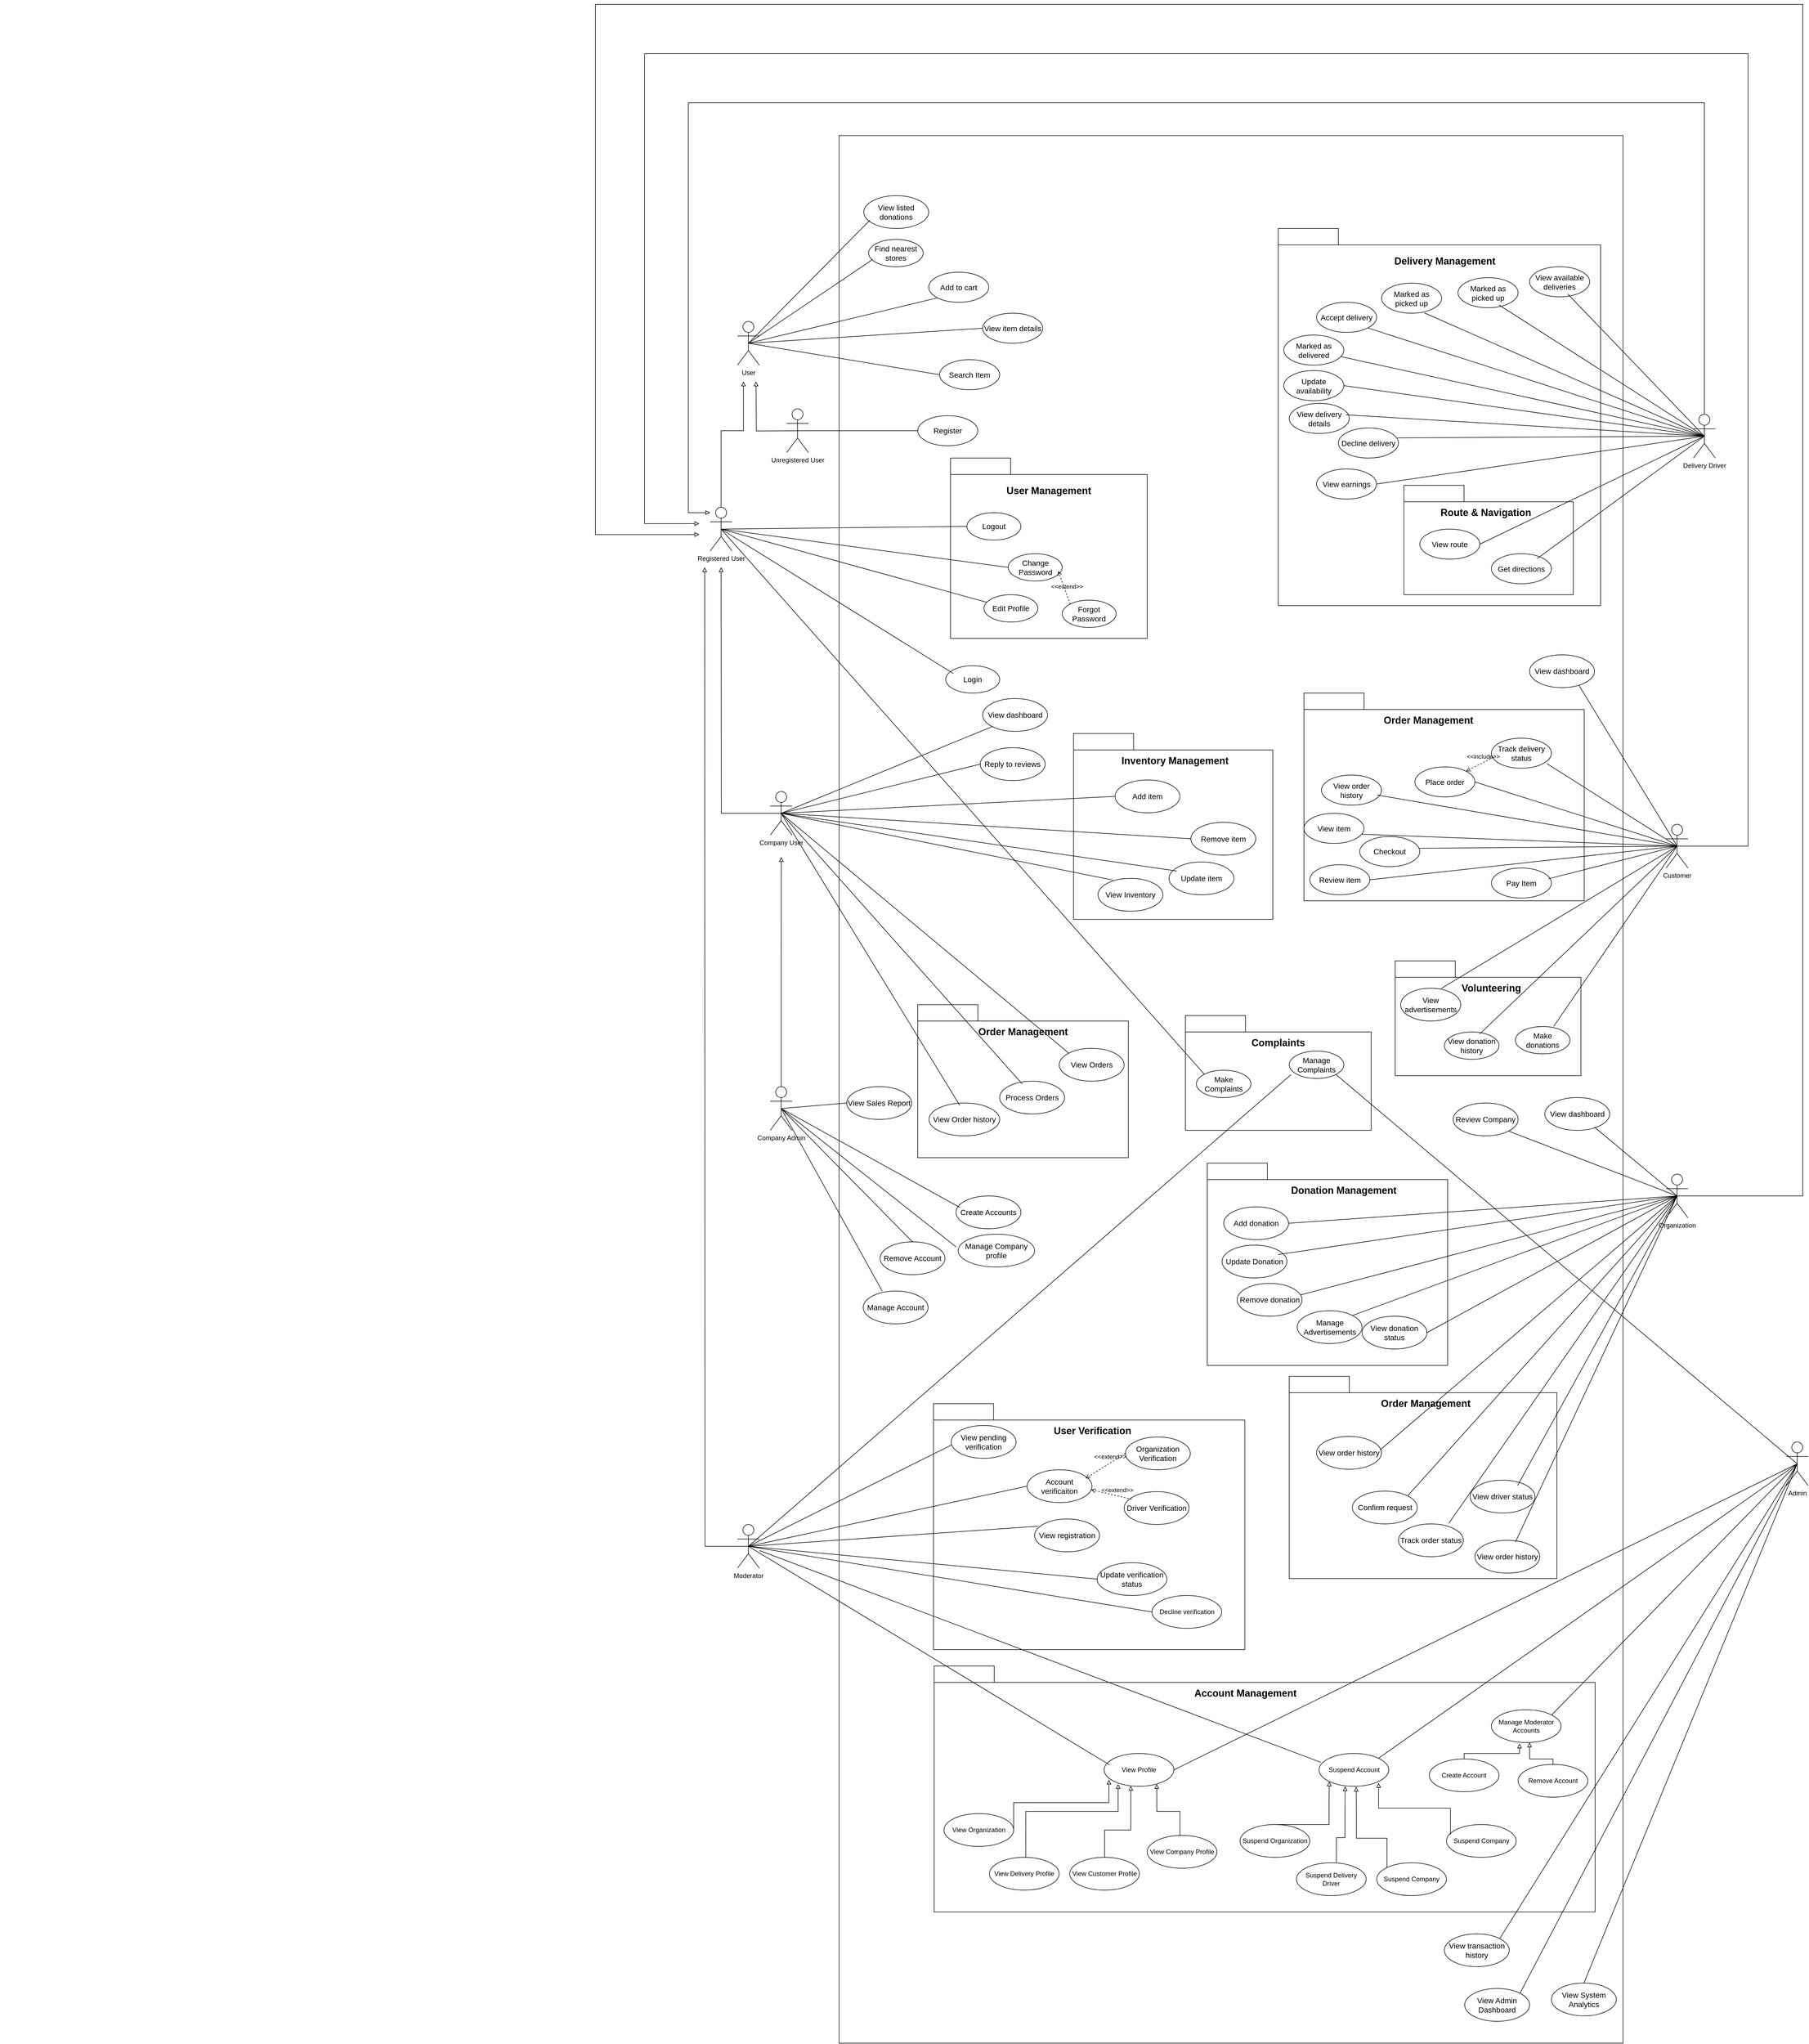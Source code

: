 <mxfile version="24.6.4" type="github">
  <diagram name="Page-1" id="W957vTISUjwVNX3A06Hq">
    <mxGraphModel dx="6294" dy="4296" grid="1" gridSize="10" guides="1" tooltips="1" connect="1" arrows="1" fold="1" page="1" pageScale="1" pageWidth="850" pageHeight="1100" math="0" shadow="0">
      <root>
        <mxCell id="0" />
        <mxCell id="1" parent="0" />
        <mxCell id="hP_oiku2JFVH4g8EmEqV-1" value="" style="rounded=0;whiteSpace=wrap;html=1;" parent="1" vertex="1">
          <mxGeometry x="1006" y="-100" width="1435" height="3490" as="geometry" />
        </mxCell>
        <mxCell id="hP_oiku2JFVH4g8EmEqV-2" value="User" style="shape=umlActor;verticalLabelPosition=bottom;verticalAlign=top;html=1;outlineConnect=0;" parent="1" vertex="1">
          <mxGeometry x="820" y="240" width="40" height="80" as="geometry" />
        </mxCell>
        <mxCell id="hP_oiku2JFVH4g8EmEqV-5" value="&lt;font style=&quot;font-size: 14px;&quot;&gt;Register&lt;/font&gt;" style="ellipse;whiteSpace=wrap;html=1;" parent="1" vertex="1">
          <mxGeometry x="1150" y="412.5" width="110" height="55" as="geometry" />
        </mxCell>
        <mxCell id="hP_oiku2JFVH4g8EmEqV-7" style="edgeStyle=orthogonalEdgeStyle;rounded=0;orthogonalLoop=1;jettySize=auto;html=1;exitX=0.5;exitY=0.5;exitDx=0;exitDy=0;exitPerimeter=0;endArrow=block;endFill=0;" parent="1" edge="1">
          <mxGeometry relative="1" as="geometry">
            <mxPoint x="854" y="350" as="targetPoint" />
            <mxPoint x="944" y="440" as="sourcePoint" />
          </mxGeometry>
        </mxCell>
        <mxCell id="hP_oiku2JFVH4g8EmEqV-6" value="Unregistered User&lt;div&gt;&lt;br&gt;&lt;/div&gt;" style="shape=umlActor;verticalLabelPosition=bottom;verticalAlign=top;html=1;outlineConnect=0;" parent="1" vertex="1">
          <mxGeometry x="910" y="400" width="40" height="80" as="geometry" />
        </mxCell>
        <mxCell id="hP_oiku2JFVH4g8EmEqV-8" value="" style="endArrow=none;html=1;rounded=0;entryX=0;entryY=0.5;entryDx=0;entryDy=0;exitX=0.5;exitY=0.5;exitDx=0;exitDy=0;exitPerimeter=0;" parent="1" source="hP_oiku2JFVH4g8EmEqV-6" target="hP_oiku2JFVH4g8EmEqV-5" edge="1">
          <mxGeometry width="50" height="50" relative="1" as="geometry">
            <mxPoint x="1550" y="360" as="sourcePoint" />
            <mxPoint x="1710" y="502" as="targetPoint" />
          </mxGeometry>
        </mxCell>
        <mxCell id="hP_oiku2JFVH4g8EmEqV-10" value="&lt;font style=&quot;font-size: 14px;&quot;&gt;View item details&lt;/font&gt;" style="ellipse;whiteSpace=wrap;html=1;" parent="1" vertex="1">
          <mxGeometry x="1268.82" y="225" width="110" height="55" as="geometry" />
        </mxCell>
        <mxCell id="hP_oiku2JFVH4g8EmEqV-11" value="&lt;font style=&quot;font-size: 14px;&quot;&gt;Search Item&lt;/font&gt;" style="ellipse;whiteSpace=wrap;html=1;" parent="1" vertex="1">
          <mxGeometry x="1190" y="310" width="110" height="55" as="geometry" />
        </mxCell>
        <mxCell id="hP_oiku2JFVH4g8EmEqV-14" value="&lt;font style=&quot;font-size: 14px;&quot;&gt;Add to cart&lt;/font&gt;" style="ellipse;whiteSpace=wrap;html=1;" parent="1" vertex="1">
          <mxGeometry x="1170" y="150" width="110" height="55" as="geometry" />
        </mxCell>
        <mxCell id="hP_oiku2JFVH4g8EmEqV-18" value="" style="endArrow=none;html=1;rounded=0;entryX=0;entryY=0.5;entryDx=0;entryDy=0;exitX=0.5;exitY=0.5;exitDx=0;exitDy=0;exitPerimeter=0;" parent="1" source="hP_oiku2JFVH4g8EmEqV-2" target="hP_oiku2JFVH4g8EmEqV-11" edge="1">
          <mxGeometry width="50" height="50" relative="1" as="geometry">
            <mxPoint x="850" y="290" as="sourcePoint" />
            <mxPoint x="1340" y="278" as="targetPoint" />
          </mxGeometry>
        </mxCell>
        <mxCell id="hP_oiku2JFVH4g8EmEqV-19" value="" style="endArrow=none;html=1;rounded=0;entryX=0;entryY=0.5;entryDx=0;entryDy=0;exitX=0.5;exitY=0.5;exitDx=0;exitDy=0;exitPerimeter=0;" parent="1" source="hP_oiku2JFVH4g8EmEqV-2" target="hP_oiku2JFVH4g8EmEqV-10" edge="1">
          <mxGeometry width="50" height="50" relative="1" as="geometry">
            <mxPoint x="850" y="290" as="sourcePoint" />
            <mxPoint x="1350" y="198" as="targetPoint" />
          </mxGeometry>
        </mxCell>
        <mxCell id="hP_oiku2JFVH4g8EmEqV-21" value="" style="endArrow=none;html=1;rounded=0;entryX=0;entryY=1;entryDx=0;entryDy=0;exitX=0.5;exitY=0.5;exitDx=0;exitDy=0;exitPerimeter=0;" parent="1" source="hP_oiku2JFVH4g8EmEqV-2" target="hP_oiku2JFVH4g8EmEqV-14" edge="1">
          <mxGeometry width="50" height="50" relative="1" as="geometry">
            <mxPoint x="850" y="290" as="sourcePoint" />
            <mxPoint x="1269" y="45" as="targetPoint" />
          </mxGeometry>
        </mxCell>
        <mxCell id="hP_oiku2JFVH4g8EmEqV-56" style="edgeStyle=orthogonalEdgeStyle;rounded=0;orthogonalLoop=1;jettySize=auto;html=1;exitX=0.5;exitY=0;exitDx=0;exitDy=0;exitPerimeter=0;endArrow=block;endFill=0;" parent="1" source="hP_oiku2JFVH4g8EmEqV-23" edge="1">
          <mxGeometry relative="1" as="geometry">
            <mxPoint x="831" y="350" as="targetPoint" />
            <Array as="points">
              <mxPoint x="790" y="440" />
              <mxPoint x="831" y="440" />
            </Array>
          </mxGeometry>
        </mxCell>
        <mxCell id="hP_oiku2JFVH4g8EmEqV-23" value="&lt;div&gt;Registered User&lt;/div&gt;" style="shape=umlActor;verticalLabelPosition=bottom;verticalAlign=top;html=1;outlineConnect=0;" parent="1" vertex="1">
          <mxGeometry x="770" y="580" width="40" height="80" as="geometry" />
        </mxCell>
        <mxCell id="hP_oiku2JFVH4g8EmEqV-31" value="" style="shape=folder;fontStyle=1;tabWidth=110;tabHeight=30;tabPosition=left;html=1;boundedLbl=1;labelInHeader=1;container=0;collapsible=0;whiteSpace=wrap;" parent="1" vertex="1">
          <mxGeometry x="1210" y="490" width="360" height="330" as="geometry" />
        </mxCell>
        <mxCell id="hP_oiku2JFVH4g8EmEqV-38" value="" style="endArrow=none;html=1;rounded=0;entryX=0;entryY=0.5;entryDx=0;entryDy=0;exitX=0.5;exitY=0.5;exitDx=0;exitDy=0;exitPerimeter=0;" parent="1" source="hP_oiku2JFVH4g8EmEqV-23" target="hP_oiku2JFVH4g8EmEqV-33" edge="1">
          <mxGeometry width="50" height="50" relative="1" as="geometry">
            <mxPoint x="800" y="580" as="sourcePoint" />
            <mxPoint x="1220" y="648" as="targetPoint" />
          </mxGeometry>
        </mxCell>
        <mxCell id="hP_oiku2JFVH4g8EmEqV-39" value="" style="endArrow=none;html=1;rounded=0;entryX=0;entryY=0.5;entryDx=0;entryDy=0;exitX=0.5;exitY=0.5;exitDx=0;exitDy=0;exitPerimeter=0;" parent="1" source="hP_oiku2JFVH4g8EmEqV-23" target="hP_oiku2JFVH4g8EmEqV-34" edge="1">
          <mxGeometry width="50" height="50" relative="1" as="geometry">
            <mxPoint x="800" y="690" as="sourcePoint" />
            <mxPoint x="1292" y="705" as="targetPoint" />
          </mxGeometry>
        </mxCell>
        <mxCell id="hP_oiku2JFVH4g8EmEqV-40" value="" style="endArrow=none;html=1;rounded=0;entryX=0.101;entryY=0.305;entryDx=0;entryDy=0;exitX=0.5;exitY=0.5;exitDx=0;exitDy=0;exitPerimeter=0;entryPerimeter=0;" parent="1" source="hP_oiku2JFVH4g8EmEqV-23" target="hP_oiku2JFVH4g8EmEqV-35" edge="1">
          <mxGeometry width="50" height="50" relative="1" as="geometry">
            <mxPoint x="750" y="667.55" as="sourcePoint" />
            <mxPoint x="1350" y="764.55" as="targetPoint" />
          </mxGeometry>
        </mxCell>
        <mxCell id="hP_oiku2JFVH4g8EmEqV-65" value="" style="shape=folder;fontStyle=1;tabWidth=110;tabHeight=30;tabPosition=left;html=1;boundedLbl=1;labelInHeader=1;container=0;collapsible=0;whiteSpace=wrap;" parent="1" vertex="1">
          <mxGeometry x="2024" y="1410" width="340" height="210" as="geometry" />
        </mxCell>
        <mxCell id="hP_oiku2JFVH4g8EmEqV-43" value="&lt;font style=&quot;font-size: 14px;&quot;&gt;View advertisements&lt;/font&gt;" style="ellipse;whiteSpace=wrap;html=1;" parent="1" vertex="1">
          <mxGeometry x="2034" y="1460" width="110" height="60" as="geometry" />
        </mxCell>
        <mxCell id="hP_oiku2JFVH4g8EmEqV-45" value="&lt;font style=&quot;font-size: 14px;&quot;&gt;Make donations&lt;/font&gt;" style="ellipse;whiteSpace=wrap;html=1;" parent="1" vertex="1">
          <mxGeometry x="2244" y="1530" width="100" height="50" as="geometry" />
        </mxCell>
        <mxCell id="hP_oiku2JFVH4g8EmEqV-32" value="&lt;b style=&quot;font-size: 18px;&quot;&gt;User Management&lt;/b&gt;" style="html=1;strokeColor=none;resizeWidth=1;resizeHeight=1;fillColor=none;part=1;connectable=0;allowArrows=0;deletable=0;whiteSpace=wrap;" parent="1" vertex="1">
          <mxGeometry x="1140" y="520" width="500" as="geometry">
            <mxPoint y="30" as="offset" />
          </mxGeometry>
        </mxCell>
        <mxCell id="hP_oiku2JFVH4g8EmEqV-33" value="&lt;font style=&quot;font-size: 14px;&quot;&gt;Logout&lt;/font&gt;" style="ellipse;whiteSpace=wrap;html=1;" parent="1" vertex="1">
          <mxGeometry x="1240.004" y="590" width="98.814" height="50" as="geometry" />
        </mxCell>
        <mxCell id="hP_oiku2JFVH4g8EmEqV-34" value="&lt;font style=&quot;font-size: 14px;&quot;&gt;Change Password&lt;/font&gt;" style="ellipse;whiteSpace=wrap;html=1;" parent="1" vertex="1">
          <mxGeometry x="1315.591" y="664.998" width="98.814" height="50" as="geometry" />
        </mxCell>
        <mxCell id="hP_oiku2JFVH4g8EmEqV-35" value="&lt;font style=&quot;font-size: 14px;&quot;&gt;Edit Profile&lt;/font&gt;" style="ellipse;whiteSpace=wrap;html=1;" parent="1" vertex="1">
          <mxGeometry x="1271.184" y="739.998" width="98.814" height="50" as="geometry" />
        </mxCell>
        <mxCell id="hP_oiku2JFVH4g8EmEqV-36" value="&lt;font style=&quot;font-size: 14px;&quot;&gt;Forgot Password&lt;/font&gt;" style="ellipse;whiteSpace=wrap;html=1;" parent="1" vertex="1">
          <mxGeometry x="1414.406" y="749.995" width="98.814" height="50" as="geometry" />
        </mxCell>
        <mxCell id="hP_oiku2JFVH4g8EmEqV-37" value="&amp;lt;&amp;lt;extend&amp;gt;&amp;gt;" style="html=1;verticalAlign=bottom;labelBackgroundColor=none;endArrow=open;endFill=0;dashed=1;rounded=0;exitX=0;exitY=0;exitDx=0;exitDy=0;entryX=0.927;entryY=0.634;entryDx=0;entryDy=0;entryPerimeter=0;" parent="1" source="hP_oiku2JFVH4g8EmEqV-36" target="hP_oiku2JFVH4g8EmEqV-34" edge="1">
          <mxGeometry x="-0.264" y="-2" width="160" relative="1" as="geometry">
            <mxPoint x="2030" y="680" as="sourcePoint" />
            <mxPoint x="1830" y="410" as="targetPoint" />
            <mxPoint as="offset" />
          </mxGeometry>
        </mxCell>
        <mxCell id="hP_oiku2JFVH4g8EmEqV-54" value="&lt;font style=&quot;font-size: 14px;&quot;&gt;Login&lt;/font&gt;" style="ellipse;whiteSpace=wrap;html=1;" parent="1" vertex="1">
          <mxGeometry x="1201.184" y="869.998" width="98.814" height="50" as="geometry" />
        </mxCell>
        <mxCell id="hP_oiku2JFVH4g8EmEqV-55" value="" style="endArrow=none;html=1;rounded=0;entryX=0.143;entryY=0.285;entryDx=0;entryDy=0;exitX=0.5;exitY=0.5;exitDx=0;exitDy=0;exitPerimeter=0;entryPerimeter=0;" parent="1" source="hP_oiku2JFVH4g8EmEqV-23" target="hP_oiku2JFVH4g8EmEqV-54" edge="1">
          <mxGeometry width="50" height="50" relative="1" as="geometry">
            <mxPoint x="738" y="703" as="sourcePoint" />
            <mxPoint x="1240" y="890" as="targetPoint" />
          </mxGeometry>
        </mxCell>
        <mxCell id="hP_oiku2JFVH4g8EmEqV-59" style="edgeStyle=orthogonalEdgeStyle;rounded=0;orthogonalLoop=1;jettySize=auto;html=1;exitX=0.5;exitY=0.5;exitDx=0;exitDy=0;exitPerimeter=0;endArrow=block;endFill=0;" parent="1" source="hP_oiku2JFVH4g8EmEqV-57" edge="1">
          <mxGeometry relative="1" as="geometry">
            <mxPoint x="790" y="690" as="targetPoint" />
          </mxGeometry>
        </mxCell>
        <mxCell id="hP_oiku2JFVH4g8EmEqV-57" value="Company User" style="shape=umlActor;verticalLabelPosition=bottom;verticalAlign=top;html=1;outlineConnect=0;" parent="1" vertex="1">
          <mxGeometry x="880" y="1100" width="40" height="80" as="geometry" />
        </mxCell>
        <mxCell id="hP_oiku2JFVH4g8EmEqV-61" value="&lt;font style=&quot;font-size: 14px;&quot;&gt;Find nearest stores&lt;/font&gt;" style="ellipse;whiteSpace=wrap;html=1;" parent="1" vertex="1">
          <mxGeometry x="1060" y="90" width="100" height="50" as="geometry" />
        </mxCell>
        <mxCell id="hP_oiku2JFVH4g8EmEqV-62" value="" style="endArrow=none;html=1;rounded=0;entryX=0.069;entryY=0.742;entryDx=0;entryDy=0;exitX=0.5;exitY=0.5;exitDx=0;exitDy=0;exitPerimeter=0;entryPerimeter=0;" parent="1" source="hP_oiku2JFVH4g8EmEqV-2" target="hP_oiku2JFVH4g8EmEqV-61" edge="1">
          <mxGeometry width="50" height="50" relative="1" as="geometry">
            <mxPoint x="616" y="286" as="sourcePoint" />
            <mxPoint x="920" y="-11" as="targetPoint" />
          </mxGeometry>
        </mxCell>
        <mxCell id="hP_oiku2JFVH4g8EmEqV-63" value="&lt;span style=&quot;font-size: 14px;&quot;&gt;View donation history&lt;/span&gt;" style="ellipse;whiteSpace=wrap;html=1;" parent="1" vertex="1">
          <mxGeometry x="2114" y="1540" width="100" height="50" as="geometry" />
        </mxCell>
        <mxCell id="hP_oiku2JFVH4g8EmEqV-66" value="&lt;b style=&quot;font-size: 18px;&quot;&gt;Volunteering&lt;/b&gt;" style="html=1;strokeColor=none;resizeWidth=1;resizeHeight=1;fillColor=none;part=1;connectable=0;allowArrows=0;deletable=0;whiteSpace=wrap;" parent="1" vertex="1">
          <mxGeometry x="1950" y="1430" width="500" as="geometry">
            <mxPoint y="30" as="offset" />
          </mxGeometry>
        </mxCell>
        <mxCell id="hP_oiku2JFVH4g8EmEqV-69" value="&lt;span style=&quot;font-size: 14px;&quot;&gt;View dashboard&lt;/span&gt;" style="ellipse;whiteSpace=wrap;html=1;" parent="1" vertex="1">
          <mxGeometry x="2270" y="850" width="118.82" height="60" as="geometry" />
        </mxCell>
        <mxCell id="UoAtE5hLvrj7Z2X36dJA-100" style="edgeStyle=orthogonalEdgeStyle;rounded=0;orthogonalLoop=1;jettySize=auto;html=1;exitX=0.5;exitY=0.5;exitDx=0;exitDy=0;exitPerimeter=0;endArrow=block;endFill=0;" edge="1" parent="1" source="hP_oiku2JFVH4g8EmEqV-70">
          <mxGeometry relative="1" as="geometry">
            <mxPoint x="750" y="610" as="targetPoint" />
            <Array as="points">
              <mxPoint x="2670" y="1200" />
              <mxPoint x="2670" y="-250" />
              <mxPoint x="650" y="-250" />
              <mxPoint x="650" y="610" />
              <mxPoint x="730" y="610" />
            </Array>
          </mxGeometry>
        </mxCell>
        <mxCell id="hP_oiku2JFVH4g8EmEqV-70" value="Customer" style="shape=umlActor;verticalLabelPosition=bottom;verticalAlign=top;html=1;outlineConnect=0;" parent="1" vertex="1">
          <mxGeometry x="2520" y="1160" width="40" height="80" as="geometry" />
        </mxCell>
        <mxCell id="hP_oiku2JFVH4g8EmEqV-72" value="" style="shape=folder;fontStyle=1;tabWidth=110;tabHeight=30;tabPosition=left;html=1;boundedLbl=1;labelInHeader=1;container=0;collapsible=0;whiteSpace=wrap;" parent="1" vertex="1">
          <mxGeometry x="1857" y="920" width="513" height="380" as="geometry" />
        </mxCell>
        <mxCell id="hP_oiku2JFVH4g8EmEqV-9" value="&lt;font style=&quot;font-size: 14px;&quot;&gt;View order history&lt;/font&gt;" style="ellipse;whiteSpace=wrap;html=1;" parent="1" vertex="1">
          <mxGeometry x="1889" y="1070" width="110" height="55" as="geometry" />
        </mxCell>
        <mxCell id="hP_oiku2JFVH4g8EmEqV-15" value="&lt;font style=&quot;font-size: 14px;&quot;&gt;Checkout&lt;/font&gt;" style="ellipse;whiteSpace=wrap;html=1;" parent="1" vertex="1">
          <mxGeometry x="1959" y="1182.5" width="110" height="55" as="geometry" />
        </mxCell>
        <mxCell id="hP_oiku2JFVH4g8EmEqV-12" value="&lt;font style=&quot;font-size: 14px;&quot;&gt;Place order&lt;/font&gt;" style="ellipse;whiteSpace=wrap;html=1;" parent="1" vertex="1">
          <mxGeometry x="2060" y="1055" width="110" height="55" as="geometry" />
        </mxCell>
        <mxCell id="hP_oiku2JFVH4g8EmEqV-41" value="&lt;font style=&quot;font-size: 14px;&quot;&gt;Review item&lt;/font&gt;" style="ellipse;whiteSpace=wrap;html=1;" parent="1" vertex="1">
          <mxGeometry x="1867.64" y="1234" width="110" height="55" as="geometry" />
        </mxCell>
        <mxCell id="hP_oiku2JFVH4g8EmEqV-74" value="&lt;font style=&quot;font-size: 14px;&quot;&gt;View item&lt;/font&gt;" style="ellipse;whiteSpace=wrap;html=1;" parent="1" vertex="1">
          <mxGeometry x="1857" y="1140" width="110" height="55" as="geometry" />
        </mxCell>
        <mxCell id="hP_oiku2JFVH4g8EmEqV-73" value="&lt;b style=&quot;font-size: 18px;&quot;&gt;Order Management&lt;/b&gt;" style="html=1;strokeColor=none;resizeWidth=1;resizeHeight=1;fillColor=none;part=1;connectable=0;allowArrows=0;deletable=0;whiteSpace=wrap;" parent="1" vertex="1">
          <mxGeometry x="1835" y="940" width="500" as="geometry">
            <mxPoint y="30" as="offset" />
          </mxGeometry>
        </mxCell>
        <mxCell id="hP_oiku2JFVH4g8EmEqV-75" value="&lt;span style=&quot;font-size: 14px;&quot;&gt;View listed donations&lt;/span&gt;" style="ellipse;whiteSpace=wrap;html=1;" parent="1" vertex="1">
          <mxGeometry x="1051.18" y="10" width="118.82" height="60" as="geometry" />
        </mxCell>
        <mxCell id="hP_oiku2JFVH4g8EmEqV-76" value="" style="endArrow=none;html=1;rounded=0;entryX=0.095;entryY=0.747;entryDx=0;entryDy=0;exitX=0.5;exitY=0.5;exitDx=0;exitDy=0;exitPerimeter=0;entryPerimeter=0;" parent="1" source="hP_oiku2JFVH4g8EmEqV-2" target="hP_oiku2JFVH4g8EmEqV-75" edge="1">
          <mxGeometry width="50" height="50" relative="1" as="geometry">
            <mxPoint x="693" y="183" as="sourcePoint" />
            <mxPoint x="920" y="30" as="targetPoint" />
          </mxGeometry>
        </mxCell>
        <mxCell id="hP_oiku2JFVH4g8EmEqV-77" value="" style="endArrow=none;html=1;rounded=0;entryX=0.5;entryY=0.5;entryDx=0;entryDy=0;exitX=0.926;exitY=0.664;exitDx=0;exitDy=0;exitPerimeter=0;entryPerimeter=0;" parent="1" source="hP_oiku2JFVH4g8EmEqV-9" target="hP_oiku2JFVH4g8EmEqV-70" edge="1">
          <mxGeometry width="50" height="50" relative="1" as="geometry">
            <mxPoint x="1630" y="1230" as="sourcePoint" />
            <mxPoint x="2055" y="1494" as="targetPoint" />
          </mxGeometry>
        </mxCell>
        <mxCell id="hP_oiku2JFVH4g8EmEqV-78" value="" style="endArrow=none;html=1;rounded=0;exitX=0.956;exitY=0.694;exitDx=0;exitDy=0;exitPerimeter=0;entryX=0.5;entryY=0.5;entryDx=0;entryDy=0;entryPerimeter=0;" parent="1" source="hP_oiku2JFVH4g8EmEqV-74" target="hP_oiku2JFVH4g8EmEqV-70" edge="1">
          <mxGeometry width="50" height="50" relative="1" as="geometry">
            <mxPoint x="2160" y="1124.5" as="sourcePoint" />
            <mxPoint x="2459" y="1237.5" as="targetPoint" />
          </mxGeometry>
        </mxCell>
        <mxCell id="hP_oiku2JFVH4g8EmEqV-79" value="" style="endArrow=none;html=1;rounded=0;exitX=1;exitY=0.5;exitDx=0;exitDy=0;entryX=0.5;entryY=0.5;entryDx=0;entryDy=0;entryPerimeter=0;" parent="1" source="hP_oiku2JFVH4g8EmEqV-12" target="hP_oiku2JFVH4g8EmEqV-70" edge="1">
          <mxGeometry width="50" height="50" relative="1" as="geometry">
            <mxPoint x="2050" y="1150" as="sourcePoint" />
            <mxPoint x="2490" y="1233" as="targetPoint" />
          </mxGeometry>
        </mxCell>
        <mxCell id="hP_oiku2JFVH4g8EmEqV-80" value="" style="endArrow=none;html=1;rounded=0;exitX=0.979;exitY=0.391;exitDx=0;exitDy=0;entryX=0.5;entryY=0.5;entryDx=0;entryDy=0;entryPerimeter=0;exitPerimeter=0;" parent="1" source="hP_oiku2JFVH4g8EmEqV-15" target="hP_oiku2JFVH4g8EmEqV-70" edge="1">
          <mxGeometry width="50" height="50" relative="1" as="geometry">
            <mxPoint x="1980" y="1182.5" as="sourcePoint" />
            <mxPoint x="2531" y="1244.5" as="targetPoint" />
          </mxGeometry>
        </mxCell>
        <mxCell id="hP_oiku2JFVH4g8EmEqV-81" value="" style="endArrow=none;html=1;rounded=0;exitX=1;exitY=0.5;exitDx=0;exitDy=0;entryX=0.5;entryY=0.5;entryDx=0;entryDy=0;entryPerimeter=0;" parent="1" source="hP_oiku2JFVH4g8EmEqV-41" target="hP_oiku2JFVH4g8EmEqV-70" edge="1">
          <mxGeometry width="50" height="50" relative="1" as="geometry">
            <mxPoint x="2030" y="1344" as="sourcePoint" />
            <mxPoint x="2503" y="1340" as="targetPoint" />
          </mxGeometry>
        </mxCell>
        <mxCell id="hP_oiku2JFVH4g8EmEqV-82" value="" style="endArrow=none;html=1;rounded=0;entryX=0.5;entryY=0.5;entryDx=0;entryDy=0;exitX=0.674;exitY=0.01;exitDx=0;exitDy=0;exitPerimeter=0;entryPerimeter=0;" parent="1" source="hP_oiku2JFVH4g8EmEqV-43" target="hP_oiku2JFVH4g8EmEqV-70" edge="1">
          <mxGeometry width="50" height="50" relative="1" as="geometry">
            <mxPoint x="2069" y="1360" as="sourcePoint" />
            <mxPoint x="2368" y="1473" as="targetPoint" />
          </mxGeometry>
        </mxCell>
        <mxCell id="hP_oiku2JFVH4g8EmEqV-83" value="" style="endArrow=none;html=1;rounded=0;entryX=0.5;entryY=0.5;entryDx=0;entryDy=0;exitX=0.648;exitY=0.071;exitDx=0;exitDy=0;exitPerimeter=0;entryPerimeter=0;" parent="1" source="hP_oiku2JFVH4g8EmEqV-63" target="hP_oiku2JFVH4g8EmEqV-70" edge="1">
          <mxGeometry width="50" height="50" relative="1" as="geometry">
            <mxPoint x="2034" y="1471" as="sourcePoint" />
            <mxPoint x="2550" y="1210" as="targetPoint" />
          </mxGeometry>
        </mxCell>
        <mxCell id="hP_oiku2JFVH4g8EmEqV-84" value="" style="endArrow=none;html=1;rounded=0;entryX=0.5;entryY=0.5;entryDx=0;entryDy=0;exitX=0.7;exitY=0;exitDx=0;exitDy=0;exitPerimeter=0;entryPerimeter=0;" parent="1" source="hP_oiku2JFVH4g8EmEqV-45" target="hP_oiku2JFVH4g8EmEqV-70" edge="1">
          <mxGeometry width="50" height="50" relative="1" as="geometry">
            <mxPoint x="2210" y="1590" as="sourcePoint" />
            <mxPoint x="2655" y="1246" as="targetPoint" />
          </mxGeometry>
        </mxCell>
        <mxCell id="hP_oiku2JFVH4g8EmEqV-85" value="" style="endArrow=none;html=1;rounded=0;entryX=0.5;entryY=0.5;entryDx=0;entryDy=0;exitX=0.761;exitY=0.931;exitDx=0;exitDy=0;entryPerimeter=0;exitPerimeter=0;" parent="1" source="hP_oiku2JFVH4g8EmEqV-69" target="hP_oiku2JFVH4g8EmEqV-70" edge="1">
          <mxGeometry width="50" height="50" relative="1" as="geometry">
            <mxPoint x="2240" y="1046" as="sourcePoint" />
            <mxPoint x="2539" y="1159" as="targetPoint" />
          </mxGeometry>
        </mxCell>
        <mxCell id="hP_oiku2JFVH4g8EmEqV-87" value="" style="shape=folder;fontStyle=1;tabWidth=110;tabHeight=30;tabPosition=left;html=1;boundedLbl=1;labelInHeader=1;container=0;collapsible=0;whiteSpace=wrap;" parent="1" vertex="1">
          <mxGeometry x="1435.18" y="994" width="364.82" height="340" as="geometry" />
        </mxCell>
        <mxCell id="hP_oiku2JFVH4g8EmEqV-88" value="&lt;b style=&quot;font-size: 18px;&quot;&gt;Inventory Management&lt;/b&gt;" style="html=1;strokeColor=none;resizeWidth=1;resizeHeight=1;fillColor=none;part=1;connectable=0;allowArrows=0;deletable=0;whiteSpace=wrap;" parent="1" vertex="1">
          <mxGeometry x="1371.18" y="1014" width="500" as="geometry">
            <mxPoint y="30" as="offset" />
          </mxGeometry>
        </mxCell>
        <mxCell id="hP_oiku2JFVH4g8EmEqV-60" value="&lt;span style=&quot;font-size: 14px;&quot;&gt;Add item&lt;/span&gt;" style="ellipse;whiteSpace=wrap;html=1;" parent="1" vertex="1">
          <mxGeometry x="1511.18" y="1079" width="118.82" height="60" as="geometry" />
        </mxCell>
        <mxCell id="hP_oiku2JFVH4g8EmEqV-67" value="&lt;span style=&quot;font-size: 14px;&quot;&gt;Remove item&lt;/span&gt;" style="ellipse;whiteSpace=wrap;html=1;" parent="1" vertex="1">
          <mxGeometry x="1650" y="1156.5" width="118.82" height="60" as="geometry" />
        </mxCell>
        <mxCell id="hP_oiku2JFVH4g8EmEqV-68" value="&lt;span style=&quot;font-size: 14px;&quot;&gt;Update item&lt;/span&gt;" style="ellipse;whiteSpace=wrap;html=1;" parent="1" vertex="1">
          <mxGeometry x="1610" y="1229" width="118.82" height="60" as="geometry" />
        </mxCell>
        <mxCell id="hP_oiku2JFVH4g8EmEqV-89" value="&lt;span style=&quot;font-size: 14px;&quot;&gt;View dashboard&lt;/span&gt;" style="ellipse;whiteSpace=wrap;html=1;" parent="1" vertex="1">
          <mxGeometry x="1268.82" y="930" width="118.82" height="60" as="geometry" />
        </mxCell>
        <mxCell id="hP_oiku2JFVH4g8EmEqV-90" value="&lt;span style=&quot;font-size: 14px;&quot;&gt;View Inventory&lt;/span&gt;" style="ellipse;whiteSpace=wrap;html=1;" parent="1" vertex="1">
          <mxGeometry x="1480" y="1259" width="118.82" height="60" as="geometry" />
        </mxCell>
        <mxCell id="hP_oiku2JFVH4g8EmEqV-92" value="" style="shape=folder;fontStyle=1;tabWidth=110;tabHeight=30;tabPosition=left;html=1;boundedLbl=1;labelInHeader=1;container=0;collapsible=0;whiteSpace=wrap;" parent="1" vertex="1">
          <mxGeometry x="1150" y="1490" width="385.59" height="280" as="geometry" />
        </mxCell>
        <mxCell id="hP_oiku2JFVH4g8EmEqV-93" value="&lt;b style=&quot;font-size: 18px;&quot;&gt;Order Management&lt;/b&gt;" style="html=1;strokeColor=none;resizeWidth=1;resizeHeight=1;fillColor=none;part=1;connectable=0;allowArrows=0;deletable=0;whiteSpace=wrap;" parent="1" vertex="1">
          <mxGeometry x="1092.8" y="1510" width="500" as="geometry">
            <mxPoint y="30" as="offset" />
          </mxGeometry>
        </mxCell>
        <mxCell id="hP_oiku2JFVH4g8EmEqV-94" value="" style="endArrow=none;html=1;rounded=0;entryX=0;entryY=0.5;entryDx=0;entryDy=0;exitX=0.5;exitY=0.5;exitDx=0;exitDy=0;exitPerimeter=0;" parent="1" source="hP_oiku2JFVH4g8EmEqV-57" target="hP_oiku2JFVH4g8EmEqV-60" edge="1">
          <mxGeometry width="50" height="50" relative="1" as="geometry">
            <mxPoint x="750" y="910" as="sourcePoint" />
            <mxPoint x="1175" y="1174" as="targetPoint" />
          </mxGeometry>
        </mxCell>
        <mxCell id="hP_oiku2JFVH4g8EmEqV-95" value="" style="endArrow=none;html=1;rounded=0;entryX=0;entryY=1;entryDx=0;entryDy=0;exitX=0.5;exitY=0.5;exitDx=0;exitDy=0;exitPerimeter=0;" parent="1" source="hP_oiku2JFVH4g8EmEqV-57" target="hP_oiku2JFVH4g8EmEqV-89" edge="1">
          <mxGeometry width="50" height="50" relative="1" as="geometry">
            <mxPoint x="530" y="1000" as="sourcePoint" />
            <mxPoint x="991" y="1030" as="targetPoint" />
          </mxGeometry>
        </mxCell>
        <mxCell id="hP_oiku2JFVH4g8EmEqV-96" value="" style="endArrow=none;html=1;rounded=0;entryX=0;entryY=0.5;entryDx=0;entryDy=0;exitX=0.5;exitY=0.5;exitDx=0;exitDy=0;exitPerimeter=0;" parent="1" source="hP_oiku2JFVH4g8EmEqV-57" target="hP_oiku2JFVH4g8EmEqV-67" edge="1">
          <mxGeometry width="50" height="50" relative="1" as="geometry">
            <mxPoint x="860" y="1270" as="sourcePoint" />
            <mxPoint x="1321" y="1300" as="targetPoint" />
          </mxGeometry>
        </mxCell>
        <mxCell id="hP_oiku2JFVH4g8EmEqV-97" value="" style="endArrow=none;html=1;rounded=0;entryX=0.119;entryY=0.275;entryDx=0;entryDy=0;exitX=0.5;exitY=0.5;exitDx=0;exitDy=0;exitPerimeter=0;entryPerimeter=0;" parent="1" source="hP_oiku2JFVH4g8EmEqV-57" target="hP_oiku2JFVH4g8EmEqV-68" edge="1">
          <mxGeometry width="50" height="50" relative="1" as="geometry">
            <mxPoint x="848.82" y="1240" as="sourcePoint" />
            <mxPoint x="1448.82" y="1348" as="targetPoint" />
          </mxGeometry>
        </mxCell>
        <mxCell id="hP_oiku2JFVH4g8EmEqV-98" value="" style="endArrow=none;html=1;rounded=0;entryX=0.231;entryY=0.053;entryDx=0;entryDy=0;exitX=0.5;exitY=0.5;exitDx=0;exitDy=0;exitPerimeter=0;entryPerimeter=0;" parent="1" source="hP_oiku2JFVH4g8EmEqV-57" target="hP_oiku2JFVH4g8EmEqV-90" edge="1">
          <mxGeometry width="50" height="50" relative="1" as="geometry">
            <mxPoint x="680" y="1228" as="sourcePoint" />
            <mxPoint x="1254" y="1395" as="targetPoint" />
          </mxGeometry>
        </mxCell>
        <mxCell id="hP_oiku2JFVH4g8EmEqV-99" value="&lt;span style=&quot;font-size: 14px;&quot;&gt;View Orders&lt;/span&gt;" style="ellipse;whiteSpace=wrap;html=1;" parent="1" vertex="1">
          <mxGeometry x="1409.0" y="1570" width="118.82" height="60" as="geometry" />
        </mxCell>
        <mxCell id="hP_oiku2JFVH4g8EmEqV-100" value="&lt;span style=&quot;font-size: 14px;&quot;&gt;Process Orders&lt;/span&gt;" style="ellipse;whiteSpace=wrap;html=1;" parent="1" vertex="1">
          <mxGeometry x="1300.0" y="1630" width="118.82" height="60" as="geometry" />
        </mxCell>
        <mxCell id="hP_oiku2JFVH4g8EmEqV-102" value="&lt;span style=&quot;font-size: 14px;&quot;&gt;View Order history&lt;/span&gt;" style="ellipse;whiteSpace=wrap;html=1;" parent="1" vertex="1">
          <mxGeometry x="1170.59" y="1670" width="129.41" height="60" as="geometry" />
        </mxCell>
        <mxCell id="hP_oiku2JFVH4g8EmEqV-103" value="" style="endArrow=none;html=1;rounded=0;entryX=0;entryY=0;entryDx=0;entryDy=0;exitX=0.5;exitY=0.5;exitDx=0;exitDy=0;exitPerimeter=0;" parent="1" source="hP_oiku2JFVH4g8EmEqV-57" target="hP_oiku2JFVH4g8EmEqV-99" edge="1">
          <mxGeometry width="50" height="50" relative="1" as="geometry">
            <mxPoint x="701.5" y="1327" as="sourcePoint" />
            <mxPoint x="1158.5" y="1510" as="targetPoint" />
          </mxGeometry>
        </mxCell>
        <mxCell id="hP_oiku2JFVH4g8EmEqV-104" value="" style="endArrow=none;html=1;rounded=0;entryX=0.349;entryY=0.089;entryDx=0;entryDy=0;exitX=0.5;exitY=0.5;exitDx=0;exitDy=0;exitPerimeter=0;entryPerimeter=0;" parent="1" source="hP_oiku2JFVH4g8EmEqV-57" target="hP_oiku2JFVH4g8EmEqV-100" edge="1">
          <mxGeometry width="50" height="50" relative="1" as="geometry">
            <mxPoint x="680" y="1221" as="sourcePoint" />
            <mxPoint x="1212" y="1700" as="targetPoint" />
          </mxGeometry>
        </mxCell>
        <mxCell id="hP_oiku2JFVH4g8EmEqV-105" value="" style="endArrow=none;html=1;rounded=0;entryX=0.435;entryY=0.071;entryDx=0;entryDy=0;exitX=0.5;exitY=0.5;exitDx=0;exitDy=0;exitPerimeter=0;entryPerimeter=0;" parent="1" source="hP_oiku2JFVH4g8EmEqV-57" target="hP_oiku2JFVH4g8EmEqV-102" edge="1">
          <mxGeometry width="50" height="50" relative="1" as="geometry">
            <mxPoint x="450" y="1110" as="sourcePoint" />
            <mxPoint x="941" y="1675" as="targetPoint" />
          </mxGeometry>
        </mxCell>
        <mxCell id="hP_oiku2JFVH4g8EmEqV-112" style="edgeStyle=orthogonalEdgeStyle;rounded=0;orthogonalLoop=1;jettySize=auto;html=1;exitX=0.5;exitY=0;exitDx=0;exitDy=0;exitPerimeter=0;endArrow=block;endFill=0;" parent="1" source="hP_oiku2JFVH4g8EmEqV-108" edge="1">
          <mxGeometry relative="1" as="geometry">
            <mxPoint x="900.222" y="1220" as="targetPoint" />
          </mxGeometry>
        </mxCell>
        <mxCell id="hP_oiku2JFVH4g8EmEqV-108" value="Company Admin" style="shape=umlActor;verticalLabelPosition=bottom;verticalAlign=top;html=1;outlineConnect=0;" parent="1" vertex="1">
          <mxGeometry x="880" y="1640" width="40" height="80" as="geometry" />
        </mxCell>
        <mxCell id="hP_oiku2JFVH4g8EmEqV-114" value="" style="html=1;strokeColor=none;resizeWidth=1;resizeHeight=1;fillColor=none;part=1;connectable=0;allowArrows=0;deletable=0;whiteSpace=wrap;" parent="1" vertex="1">
          <mxGeometry x="-530" y="1960" width="500" as="geometry">
            <mxPoint y="30" as="offset" />
          </mxGeometry>
        </mxCell>
        <mxCell id="hP_oiku2JFVH4g8EmEqV-115" value="&lt;span style=&quot;font-size: 14px;&quot;&gt;Create Accounts&lt;/span&gt;" style="ellipse;whiteSpace=wrap;html=1;" parent="1" vertex="1">
          <mxGeometry x="1220" y="1840" width="118.82" height="60" as="geometry" />
        </mxCell>
        <mxCell id="hP_oiku2JFVH4g8EmEqV-116" value="&lt;span style=&quot;font-size: 14px;&quot;&gt;Manage Account&lt;/span&gt;" style="ellipse;whiteSpace=wrap;html=1;" parent="1" vertex="1">
          <mxGeometry x="1050.18" y="2014" width="118.82" height="60" as="geometry" />
        </mxCell>
        <mxCell id="hP_oiku2JFVH4g8EmEqV-117" value="&lt;span style=&quot;font-size: 14px;&quot;&gt;Remove Account&lt;/span&gt;" style="ellipse;whiteSpace=wrap;html=1;" parent="1" vertex="1">
          <mxGeometry x="1081.0" y="1924" width="118.82" height="60" as="geometry" />
        </mxCell>
        <mxCell id="hP_oiku2JFVH4g8EmEqV-118" value="&lt;span style=&quot;font-size: 14px;&quot;&gt;Manage Company profile&lt;/span&gt;" style="ellipse;whiteSpace=wrap;html=1;" parent="1" vertex="1">
          <mxGeometry x="1223.95" y="1910" width="140" height="60" as="geometry" />
        </mxCell>
        <mxCell id="hP_oiku2JFVH4g8EmEqV-119" value="" style="endArrow=none;html=1;rounded=0;entryX=0.058;entryY=0.348;entryDx=0;entryDy=0;exitX=0.5;exitY=0.5;exitDx=0;exitDy=0;exitPerimeter=0;entryPerimeter=0;" parent="1" source="hP_oiku2JFVH4g8EmEqV-108" target="hP_oiku2JFVH4g8EmEqV-115" edge="1">
          <mxGeometry width="50" height="50" relative="1" as="geometry">
            <mxPoint x="490" y="1580" as="sourcePoint" />
            <mxPoint x="981" y="2145" as="targetPoint" />
          </mxGeometry>
        </mxCell>
        <mxCell id="hP_oiku2JFVH4g8EmEqV-120" value="" style="endArrow=none;html=1;rounded=0;entryX=-0.027;entryY=0.388;entryDx=0;entryDy=0;exitX=0.5;exitY=0.5;exitDx=0;exitDy=0;exitPerimeter=0;entryPerimeter=0;" parent="1" source="hP_oiku2JFVH4g8EmEqV-108" target="hP_oiku2JFVH4g8EmEqV-118" edge="1">
          <mxGeometry width="50" height="50" relative="1" as="geometry">
            <mxPoint x="644.18" y="1860" as="sourcePoint" />
            <mxPoint x="1051.18" y="2121" as="targetPoint" />
          </mxGeometry>
        </mxCell>
        <mxCell id="hP_oiku2JFVH4g8EmEqV-121" value="" style="endArrow=none;html=1;rounded=0;entryX=0.5;entryY=0;entryDx=0;entryDy=0;exitX=0.5;exitY=0.5;exitDx=0;exitDy=0;exitPerimeter=0;" parent="1" source="hP_oiku2JFVH4g8EmEqV-108" target="hP_oiku2JFVH4g8EmEqV-117" edge="1">
          <mxGeometry width="50" height="50" relative="1" as="geometry">
            <mxPoint x="480" y="1690" as="sourcePoint" />
            <mxPoint x="937" y="2043" as="targetPoint" />
          </mxGeometry>
        </mxCell>
        <mxCell id="hP_oiku2JFVH4g8EmEqV-122" value="" style="endArrow=none;html=1;rounded=0;entryX=0.294;entryY=0.007;entryDx=0;entryDy=0;exitX=0.5;exitY=0.5;exitDx=0;exitDy=0;exitPerimeter=0;entryPerimeter=0;" parent="1" source="hP_oiku2JFVH4g8EmEqV-108" target="hP_oiku2JFVH4g8EmEqV-116" edge="1">
          <mxGeometry width="50" height="50" relative="1" as="geometry">
            <mxPoint x="540" y="1750" as="sourcePoint" />
            <mxPoint x="959" y="2130" as="targetPoint" />
          </mxGeometry>
        </mxCell>
        <mxCell id="hP_oiku2JFVH4g8EmEqV-123" value="&lt;span style=&quot;font-size: 14px;&quot;&gt;View Sales Report&lt;/span&gt;" style="ellipse;whiteSpace=wrap;html=1;" parent="1" vertex="1">
          <mxGeometry x="1020.0" y="1640" width="118.82" height="60" as="geometry" />
        </mxCell>
        <mxCell id="hP_oiku2JFVH4g8EmEqV-124" value="" style="endArrow=none;html=1;rounded=0;entryX=0;entryY=0.5;entryDx=0;entryDy=0;exitX=0.5;exitY=0.5;exitDx=0;exitDy=0;exitPerimeter=0;" parent="1" source="hP_oiku2JFVH4g8EmEqV-108" target="hP_oiku2JFVH4g8EmEqV-123" edge="1">
          <mxGeometry width="50" height="50" relative="1" as="geometry">
            <mxPoint x="910" y="1690" as="sourcePoint" />
            <mxPoint x="1175" y="2020" as="targetPoint" />
          </mxGeometry>
        </mxCell>
        <mxCell id="UoAtE5hLvrj7Z2X36dJA-99" style="edgeStyle=orthogonalEdgeStyle;rounded=0;orthogonalLoop=1;jettySize=auto;html=1;exitX=0.5;exitY=0.5;exitDx=0;exitDy=0;exitPerimeter=0;endArrow=block;endFill=0;" edge="1" parent="1" source="hP_oiku2JFVH4g8EmEqV-125">
          <mxGeometry relative="1" as="geometry">
            <mxPoint x="770" y="590" as="targetPoint" />
            <Array as="points">
              <mxPoint x="2590" y="-160" />
              <mxPoint x="730" y="-160" />
              <mxPoint x="730" y="590" />
              <mxPoint x="770" y="590" />
            </Array>
          </mxGeometry>
        </mxCell>
        <mxCell id="hP_oiku2JFVH4g8EmEqV-125" value="Delivery Driver" style="shape=umlActor;verticalLabelPosition=bottom;verticalAlign=top;html=1;outlineConnect=0;" parent="1" vertex="1">
          <mxGeometry x="2570" y="410" width="40" height="80" as="geometry" />
        </mxCell>
        <mxCell id="hP_oiku2JFVH4g8EmEqV-126" value="" style="shape=folder;fontStyle=1;tabWidth=110;tabHeight=30;tabPosition=left;html=1;boundedLbl=1;labelInHeader=1;container=0;collapsible=0;whiteSpace=wrap;" parent="1" vertex="1">
          <mxGeometry x="1810" y="70" width="590" height="690" as="geometry" />
        </mxCell>
        <mxCell id="hP_oiku2JFVH4g8EmEqV-142" value="" style="shape=folder;fontStyle=1;tabWidth=110;tabHeight=30;tabPosition=left;html=1;boundedLbl=1;labelInHeader=1;container=0;collapsible=0;whiteSpace=wrap;" parent="1" vertex="1">
          <mxGeometry x="2040" y="540" width="310" height="200" as="geometry" />
        </mxCell>
        <mxCell id="hP_oiku2JFVH4g8EmEqV-127" value="&lt;b style=&quot;font-size: 18px;&quot;&gt;Delivery Management&lt;/b&gt;" style="html=1;strokeColor=none;resizeWidth=1;resizeHeight=1;fillColor=none;part=1;connectable=0;allowArrows=0;deletable=0;whiteSpace=wrap;" parent="1" vertex="1">
          <mxGeometry x="1865" y="100" width="500" as="geometry">
            <mxPoint y="30" as="offset" />
          </mxGeometry>
        </mxCell>
        <mxCell id="hP_oiku2JFVH4g8EmEqV-128" value="&lt;font style=&quot;font-size: 14px;&quot;&gt;View available deliveries&lt;/font&gt;" style="ellipse;whiteSpace=wrap;html=1;" parent="1" vertex="1">
          <mxGeometry x="2270" y="140" width="110" height="55" as="geometry" />
        </mxCell>
        <mxCell id="hP_oiku2JFVH4g8EmEqV-129" value="&lt;font style=&quot;font-size: 14px;&quot;&gt;View delivery details&lt;/font&gt;" style="ellipse;whiteSpace=wrap;html=1;" parent="1" vertex="1">
          <mxGeometry x="1830" y="390" width="110" height="55" as="geometry" />
        </mxCell>
        <mxCell id="hP_oiku2JFVH4g8EmEqV-130" value="&lt;font style=&quot;font-size: 14px;&quot;&gt;Decline delivery&lt;/font&gt;" style="ellipse;whiteSpace=wrap;html=1;" parent="1" vertex="1">
          <mxGeometry x="1920" y="435" width="110" height="55" as="geometry" />
        </mxCell>
        <mxCell id="hP_oiku2JFVH4g8EmEqV-131" value="&lt;font style=&quot;font-size: 14px;&quot;&gt;Accept delivery&lt;/font&gt;" style="ellipse;whiteSpace=wrap;html=1;" parent="1" vertex="1">
          <mxGeometry x="1880" y="205" width="110" height="55" as="geometry" />
        </mxCell>
        <mxCell id="hP_oiku2JFVH4g8EmEqV-132" value="&lt;font style=&quot;font-size: 14px;&quot;&gt;Marked as picked up&lt;/font&gt;" style="ellipse;whiteSpace=wrap;html=1;" parent="1" vertex="1">
          <mxGeometry x="2139" y="160" width="110" height="55" as="geometry" />
        </mxCell>
        <mxCell id="hP_oiku2JFVH4g8EmEqV-133" value="&lt;font style=&quot;font-size: 14px;&quot;&gt;Marked as delivered&lt;/font&gt;" style="ellipse;whiteSpace=wrap;html=1;" parent="1" vertex="1">
          <mxGeometry x="1820" y="265" width="110" height="55" as="geometry" />
        </mxCell>
        <mxCell id="hP_oiku2JFVH4g8EmEqV-134" value="&lt;font style=&quot;font-size: 14px;&quot;&gt;Marked as picked up&lt;/font&gt;" style="ellipse;whiteSpace=wrap;html=1;" parent="1" vertex="1">
          <mxGeometry x="1999" y="170" width="110" height="55" as="geometry" />
        </mxCell>
        <mxCell id="hP_oiku2JFVH4g8EmEqV-135" value="&lt;font style=&quot;font-size: 14px;&quot;&gt;Track delivery status&lt;/font&gt;" style="ellipse;whiteSpace=wrap;html=1;" parent="1" vertex="1">
          <mxGeometry x="2200" y="1002.5" width="110" height="55" as="geometry" />
        </mxCell>
        <mxCell id="hP_oiku2JFVH4g8EmEqV-137" value="" style="endArrow=none;html=1;rounded=0;entryX=0.5;entryY=0.5;entryDx=0;entryDy=0;exitX=0.925;exitY=0.845;exitDx=0;exitDy=0;entryPerimeter=0;exitPerimeter=0;" parent="1" source="hP_oiku2JFVH4g8EmEqV-135" target="hP_oiku2JFVH4g8EmEqV-70" edge="1">
          <mxGeometry width="50" height="50" relative="1" as="geometry">
            <mxPoint x="2470" y="820" as="sourcePoint" />
            <mxPoint x="2650" y="1114" as="targetPoint" />
          </mxGeometry>
        </mxCell>
        <mxCell id="hP_oiku2JFVH4g8EmEqV-139" value="&amp;lt;&amp;lt;include&amp;gt;&amp;gt;" style="html=1;verticalAlign=bottom;labelBackgroundColor=none;endArrow=open;endFill=0;dashed=1;rounded=0;exitX=0.035;exitY=0.63;exitDx=0;exitDy=0;entryX=1;entryY=0;entryDx=0;entryDy=0;exitPerimeter=0;" parent="1" source="hP_oiku2JFVH4g8EmEqV-135" target="hP_oiku2JFVH4g8EmEqV-12" edge="1">
          <mxGeometry x="-0.264" y="-2" width="160" relative="1" as="geometry">
            <mxPoint x="1599" y="937" as="sourcePoint" />
            <mxPoint x="1577" y="877" as="targetPoint" />
            <mxPoint as="offset" />
          </mxGeometry>
        </mxCell>
        <mxCell id="hP_oiku2JFVH4g8EmEqV-140" value="&lt;span style=&quot;font-size: 14px;&quot;&gt;Update availability&lt;/span&gt;" style="ellipse;whiteSpace=wrap;html=1;" parent="1" vertex="1">
          <mxGeometry x="1820" y="330" width="110" height="55" as="geometry" />
        </mxCell>
        <mxCell id="hP_oiku2JFVH4g8EmEqV-141" value="&lt;span style=&quot;font-size: 14px;&quot;&gt;View earnings&lt;/span&gt;" style="ellipse;whiteSpace=wrap;html=1;" parent="1" vertex="1">
          <mxGeometry x="1880" y="510" width="110" height="55" as="geometry" />
        </mxCell>
        <mxCell id="hP_oiku2JFVH4g8EmEqV-143" value="&lt;b style=&quot;font-size: 18px;&quot;&gt;Route &amp;amp; Navigation&lt;/b&gt;" style="html=1;strokeColor=none;resizeWidth=1;resizeHeight=1;fillColor=none;part=1;connectable=0;allowArrows=0;deletable=0;whiteSpace=wrap;" parent="1" vertex="1">
          <mxGeometry x="1940" y="560" width="500" as="geometry">
            <mxPoint y="30" as="offset" />
          </mxGeometry>
        </mxCell>
        <mxCell id="hP_oiku2JFVH4g8EmEqV-144" value="&lt;span style=&quot;font-size: 14px;&quot;&gt;View route&lt;/span&gt;" style="ellipse;whiteSpace=wrap;html=1;" parent="1" vertex="1">
          <mxGeometry x="2069" y="620" width="110" height="55" as="geometry" />
        </mxCell>
        <mxCell id="hP_oiku2JFVH4g8EmEqV-145" value="&lt;span style=&quot;font-size: 14px;&quot;&gt;Get directions&lt;/span&gt;" style="ellipse;whiteSpace=wrap;html=1;" parent="1" vertex="1">
          <mxGeometry x="2200" y="665" width="110" height="55" as="geometry" />
        </mxCell>
        <mxCell id="hP_oiku2JFVH4g8EmEqV-146" value="" style="endArrow=none;html=1;rounded=0;entryX=0.5;entryY=0.5;entryDx=0;entryDy=0;exitX=0.636;exitY=0.909;exitDx=0;exitDy=0;entryPerimeter=0;exitPerimeter=0;" parent="1" source="hP_oiku2JFVH4g8EmEqV-128" target="hP_oiku2JFVH4g8EmEqV-125" edge="1">
          <mxGeometry width="50" height="50" relative="1" as="geometry">
            <mxPoint x="2139" y="293" as="sourcePoint" />
            <mxPoint x="2319" y="587" as="targetPoint" />
          </mxGeometry>
        </mxCell>
        <mxCell id="hP_oiku2JFVH4g8EmEqV-147" value="" style="endArrow=none;html=1;rounded=0;entryX=0.5;entryY=0.5;entryDx=0;entryDy=0;exitX=0.679;exitY=0.905;exitDx=0;exitDy=0;entryPerimeter=0;exitPerimeter=0;" parent="1" source="hP_oiku2JFVH4g8EmEqV-132" target="hP_oiku2JFVH4g8EmEqV-125" edge="1">
          <mxGeometry width="50" height="50" relative="1" as="geometry">
            <mxPoint x="2040" y="265" as="sourcePoint" />
            <mxPoint x="2290" y="525" as="targetPoint" />
          </mxGeometry>
        </mxCell>
        <mxCell id="hP_oiku2JFVH4g8EmEqV-148" value="" style="endArrow=none;html=1;rounded=0;entryX=0.5;entryY=0.5;entryDx=0;entryDy=0;exitX=0.709;exitY=0.986;exitDx=0;exitDy=0;entryPerimeter=0;exitPerimeter=0;" parent="1" source="hP_oiku2JFVH4g8EmEqV-134" target="hP_oiku2JFVH4g8EmEqV-125" edge="1">
          <mxGeometry width="50" height="50" relative="1" as="geometry">
            <mxPoint x="2040" y="260" as="sourcePoint" />
            <mxPoint x="2416" y="500" as="targetPoint" />
          </mxGeometry>
        </mxCell>
        <mxCell id="hP_oiku2JFVH4g8EmEqV-149" value="" style="endArrow=none;html=1;rounded=0;entryX=0.5;entryY=0.5;entryDx=0;entryDy=0;exitX=1;exitY=1;exitDx=0;exitDy=0;entryPerimeter=0;" parent="1" source="hP_oiku2JFVH4g8EmEqV-131" target="hP_oiku2JFVH4g8EmEqV-125" edge="1">
          <mxGeometry width="50" height="50" relative="1" as="geometry">
            <mxPoint x="1928" y="290" as="sourcePoint" />
            <mxPoint x="2441" y="516" as="targetPoint" />
          </mxGeometry>
        </mxCell>
        <mxCell id="hP_oiku2JFVH4g8EmEqV-150" value="" style="endArrow=none;html=1;rounded=0;entryX=0.5;entryY=0.5;entryDx=0;entryDy=0;exitX=0.942;exitY=0.713;exitDx=0;exitDy=0;entryPerimeter=0;exitPerimeter=0;" parent="1" source="hP_oiku2JFVH4g8EmEqV-133" target="hP_oiku2JFVH4g8EmEqV-125" edge="1">
          <mxGeometry width="50" height="50" relative="1" as="geometry">
            <mxPoint x="1857" y="341" as="sourcePoint" />
            <mxPoint x="2473" y="539" as="targetPoint" />
          </mxGeometry>
        </mxCell>
        <mxCell id="hP_oiku2JFVH4g8EmEqV-151" value="" style="endArrow=none;html=1;rounded=0;entryX=0.5;entryY=0.5;entryDx=0;entryDy=0;exitX=1;exitY=0.5;exitDx=0;exitDy=0;entryPerimeter=0;" parent="1" source="hP_oiku2JFVH4g8EmEqV-140" target="hP_oiku2JFVH4g8EmEqV-125" edge="1">
          <mxGeometry width="50" height="50" relative="1" as="geometry">
            <mxPoint x="1762" y="376.5" as="sourcePoint" />
            <mxPoint x="2428" y="522.5" as="targetPoint" />
          </mxGeometry>
        </mxCell>
        <mxCell id="hP_oiku2JFVH4g8EmEqV-152" value="" style="endArrow=none;html=1;rounded=0;entryX=0.5;entryY=0.5;entryDx=0;entryDy=0;entryPerimeter=0;exitX=0.942;exitY=0.38;exitDx=0;exitDy=0;exitPerimeter=0;" parent="1" source="hP_oiku2JFVH4g8EmEqV-129" target="hP_oiku2JFVH4g8EmEqV-125" edge="1">
          <mxGeometry width="50" height="50" relative="1" as="geometry">
            <mxPoint x="1870" y="412.5" as="sourcePoint" />
            <mxPoint x="2530" y="504.5" as="targetPoint" />
          </mxGeometry>
        </mxCell>
        <mxCell id="hP_oiku2JFVH4g8EmEqV-153" value="" style="endArrow=none;html=1;rounded=0;entryX=0.5;entryY=0.5;entryDx=0;entryDy=0;entryPerimeter=0;exitX=0.983;exitY=0.329;exitDx=0;exitDy=0;exitPerimeter=0;" parent="1" source="hP_oiku2JFVH4g8EmEqV-130" target="hP_oiku2JFVH4g8EmEqV-125" edge="1">
          <mxGeometry width="50" height="50" relative="1" as="geometry">
            <mxPoint x="1904" y="490" as="sourcePoint" />
            <mxPoint x="2560" y="529" as="targetPoint" />
          </mxGeometry>
        </mxCell>
        <mxCell id="hP_oiku2JFVH4g8EmEqV-154" value="" style="endArrow=none;html=1;rounded=0;entryX=0.5;entryY=0.5;entryDx=0;entryDy=0;entryPerimeter=0;exitX=1;exitY=0.5;exitDx=0;exitDy=0;" parent="1" source="hP_oiku2JFVH4g8EmEqV-141" target="hP_oiku2JFVH4g8EmEqV-125" edge="1">
          <mxGeometry width="50" height="50" relative="1" as="geometry">
            <mxPoint x="1958" y="563" as="sourcePoint" />
            <mxPoint x="2520" y="560" as="targetPoint" />
          </mxGeometry>
        </mxCell>
        <mxCell id="hP_oiku2JFVH4g8EmEqV-155" value="" style="endArrow=none;html=1;rounded=0;entryX=0.5;entryY=0.5;entryDx=0;entryDy=0;entryPerimeter=0;exitX=1;exitY=0.5;exitDx=0;exitDy=0;" parent="1" source="hP_oiku2JFVH4g8EmEqV-144" target="hP_oiku2JFVH4g8EmEqV-125" edge="1">
          <mxGeometry width="50" height="50" relative="1" as="geometry">
            <mxPoint x="2120" y="720" as="sourcePoint" />
            <mxPoint x="2560" y="675" as="targetPoint" />
          </mxGeometry>
        </mxCell>
        <mxCell id="hP_oiku2JFVH4g8EmEqV-156" value="" style="endArrow=none;html=1;rounded=0;entryX=0.5;entryY=0.5;entryDx=0;entryDy=0;entryPerimeter=0;exitX=0.765;exitY=0.159;exitDx=0;exitDy=0;exitPerimeter=0;" parent="1" source="hP_oiku2JFVH4g8EmEqV-145" target="hP_oiku2JFVH4g8EmEqV-125" edge="1">
          <mxGeometry width="50" height="50" relative="1" as="geometry">
            <mxPoint x="2199" y="715" as="sourcePoint" />
            <mxPoint x="2610" y="517" as="targetPoint" />
          </mxGeometry>
        </mxCell>
        <mxCell id="UoAtE5hLvrj7Z2X36dJA-101" style="edgeStyle=orthogonalEdgeStyle;rounded=0;orthogonalLoop=1;jettySize=auto;html=1;exitX=0.5;exitY=0.5;exitDx=0;exitDy=0;exitPerimeter=0;endArrow=block;endFill=0;" edge="1" parent="1" source="UoAtE5hLvrj7Z2X36dJA-1">
          <mxGeometry relative="1" as="geometry">
            <mxPoint x="750" y="630" as="targetPoint" />
            <Array as="points">
              <mxPoint x="2770" y="1840" />
              <mxPoint x="2770" y="-340" />
              <mxPoint x="560" y="-340" />
              <mxPoint x="560" y="630" />
              <mxPoint x="720" y="630" />
            </Array>
          </mxGeometry>
        </mxCell>
        <mxCell id="UoAtE5hLvrj7Z2X36dJA-1" value="Organization" style="shape=umlActor;verticalLabelPosition=bottom;verticalAlign=top;html=1;outlineConnect=0;" vertex="1" parent="1">
          <mxGeometry x="2520" y="1800" width="40" height="80" as="geometry" />
        </mxCell>
        <mxCell id="UoAtE5hLvrj7Z2X36dJA-5" value="&lt;span style=&quot;font-size: 14px;&quot;&gt;Reply to reviews&lt;/span&gt;" style="ellipse;whiteSpace=wrap;html=1;" vertex="1" parent="1">
          <mxGeometry x="1264.41" y="1020" width="118.82" height="60" as="geometry" />
        </mxCell>
        <mxCell id="UoAtE5hLvrj7Z2X36dJA-6" value="" style="endArrow=none;html=1;rounded=0;entryX=0;entryY=0.5;entryDx=0;entryDy=0;exitX=0.5;exitY=0.5;exitDx=0;exitDy=0;exitPerimeter=0;" edge="1" parent="1" source="hP_oiku2JFVH4g8EmEqV-57" target="UoAtE5hLvrj7Z2X36dJA-5">
          <mxGeometry width="50" height="50" relative="1" as="geometry">
            <mxPoint x="830" y="1240" as="sourcePoint" />
            <mxPoint x="1137" y="1101" as="targetPoint" />
          </mxGeometry>
        </mxCell>
        <mxCell id="UoAtE5hLvrj7Z2X36dJA-9" value="" style="shape=folder;fontStyle=1;tabWidth=110;tabHeight=30;tabPosition=left;html=1;boundedLbl=1;labelInHeader=1;container=0;collapsible=0;whiteSpace=wrap;" vertex="1" parent="1">
          <mxGeometry x="1680" y="1780" width="440" height="370" as="geometry" />
        </mxCell>
        <mxCell id="UoAtE5hLvrj7Z2X36dJA-2" value="&lt;span style=&quot;font-size: 14px;&quot;&gt;Add donation&lt;/span&gt;" style="ellipse;whiteSpace=wrap;html=1;" vertex="1" parent="1">
          <mxGeometry x="1710" y="1860" width="118.82" height="60" as="geometry" />
        </mxCell>
        <mxCell id="UoAtE5hLvrj7Z2X36dJA-3" value="&lt;span style=&quot;font-size: 14px;&quot;&gt;Remove donation&lt;/span&gt;" style="ellipse;whiteSpace=wrap;html=1;" vertex="1" parent="1">
          <mxGeometry x="1734.59" y="2000" width="118.82" height="60" as="geometry" />
        </mxCell>
        <mxCell id="UoAtE5hLvrj7Z2X36dJA-4" value="&lt;span style=&quot;font-size: 14px;&quot;&gt;Update Donation&lt;/span&gt;" style="ellipse;whiteSpace=wrap;html=1;" vertex="1" parent="1">
          <mxGeometry x="1707" y="1930" width="118.82" height="60" as="geometry" />
        </mxCell>
        <mxCell id="UoAtE5hLvrj7Z2X36dJA-7" value="&lt;span style=&quot;font-size: 14px;&quot;&gt;Manage Advertisements&lt;/span&gt;" style="ellipse;whiteSpace=wrap;html=1;" vertex="1" parent="1">
          <mxGeometry x="1844.59" y="2050" width="118.82" height="60" as="geometry" />
        </mxCell>
        <mxCell id="UoAtE5hLvrj7Z2X36dJA-10" value="&lt;b style=&quot;font-size: 18px;&quot;&gt;Donation Management&lt;/b&gt;" style="html=1;strokeColor=none;resizeWidth=1;resizeHeight=1;fillColor=none;part=1;connectable=0;allowArrows=0;deletable=0;whiteSpace=wrap;" vertex="1" parent="1">
          <mxGeometry x="1680" y="1800" width="500" as="geometry">
            <mxPoint y="30" as="offset" />
          </mxGeometry>
        </mxCell>
        <mxCell id="UoAtE5hLvrj7Z2X36dJA-11" value="" style="endArrow=none;html=1;rounded=0;entryX=0.5;entryY=0.5;entryDx=0;entryDy=0;exitX=1;exitY=0.5;exitDx=0;exitDy=0;entryPerimeter=0;" edge="1" parent="1" source="UoAtE5hLvrj7Z2X36dJA-2" target="UoAtE5hLvrj7Z2X36dJA-1">
          <mxGeometry width="50" height="50" relative="1" as="geometry">
            <mxPoint x="2131" y="1790" as="sourcePoint" />
            <mxPoint x="2441" y="1460" as="targetPoint" />
          </mxGeometry>
        </mxCell>
        <mxCell id="UoAtE5hLvrj7Z2X36dJA-12" value="" style="endArrow=none;html=1;rounded=0;entryX=0.5;entryY=0.5;entryDx=0;entryDy=0;exitX=0.863;exitY=0.287;exitDx=0;exitDy=0;entryPerimeter=0;exitPerimeter=0;" edge="1" parent="1" source="UoAtE5hLvrj7Z2X36dJA-4" target="UoAtE5hLvrj7Z2X36dJA-1">
          <mxGeometry width="50" height="50" relative="1" as="geometry">
            <mxPoint x="1975.82" y="1910" as="sourcePoint" />
            <mxPoint x="2512.82" y="1910" as="targetPoint" />
          </mxGeometry>
        </mxCell>
        <mxCell id="UoAtE5hLvrj7Z2X36dJA-13" value="" style="endArrow=none;html=1;rounded=0;entryX=0.5;entryY=0.5;entryDx=0;entryDy=0;exitX=0.978;exitY=0.35;exitDx=0;exitDy=0;entryPerimeter=0;exitPerimeter=0;" edge="1" parent="1" source="UoAtE5hLvrj7Z2X36dJA-3" target="UoAtE5hLvrj7Z2X36dJA-1">
          <mxGeometry width="50" height="50" relative="1" as="geometry">
            <mxPoint x="1940" y="1997" as="sourcePoint" />
            <mxPoint x="2520" y="1930" as="targetPoint" />
          </mxGeometry>
        </mxCell>
        <mxCell id="UoAtE5hLvrj7Z2X36dJA-14" value="" style="endArrow=none;html=1;rounded=0;entryX=0.5;entryY=0.5;entryDx=0;entryDy=0;exitX=1;exitY=0;exitDx=0;exitDy=0;entryPerimeter=0;" edge="1" parent="1" source="UoAtE5hLvrj7Z2X36dJA-7" target="UoAtE5hLvrj7Z2X36dJA-1">
          <mxGeometry width="50" height="50" relative="1" as="geometry">
            <mxPoint x="2011" y="2070" as="sourcePoint" />
            <mxPoint x="2550" y="1929" as="targetPoint" />
          </mxGeometry>
        </mxCell>
        <mxCell id="UoAtE5hLvrj7Z2X36dJA-98" style="edgeStyle=orthogonalEdgeStyle;rounded=0;orthogonalLoop=1;jettySize=auto;html=1;exitX=0.5;exitY=0.5;exitDx=0;exitDy=0;exitPerimeter=0;endArrow=block;endFill=0;" edge="1" parent="1" source="UoAtE5hLvrj7Z2X36dJA-16">
          <mxGeometry relative="1" as="geometry">
            <mxPoint x="760" y="690" as="targetPoint" />
          </mxGeometry>
        </mxCell>
        <mxCell id="UoAtE5hLvrj7Z2X36dJA-16" value="Moderator" style="shape=umlActor;verticalLabelPosition=bottom;verticalAlign=top;html=1;outlineConnect=0;" vertex="1" parent="1">
          <mxGeometry x="820" y="2441" width="40" height="80" as="geometry" />
        </mxCell>
        <mxCell id="UoAtE5hLvrj7Z2X36dJA-21" value="&lt;span style=&quot;font-size: 14px;&quot;&gt;View donation status&lt;/span&gt;" style="ellipse;whiteSpace=wrap;html=1;" vertex="1" parent="1">
          <mxGeometry x="1963.41" y="2060" width="118.82" height="60" as="geometry" />
        </mxCell>
        <mxCell id="UoAtE5hLvrj7Z2X36dJA-22" value="" style="endArrow=none;html=1;rounded=0;exitX=1;exitY=0.5;exitDx=0;exitDy=0;" edge="1" parent="1" source="UoAtE5hLvrj7Z2X36dJA-21">
          <mxGeometry width="50" height="50" relative="1" as="geometry">
            <mxPoint x="1989" y="1860" as="sourcePoint" />
            <mxPoint x="2540" y="1840" as="targetPoint" />
          </mxGeometry>
        </mxCell>
        <mxCell id="UoAtE5hLvrj7Z2X36dJA-24" value="&lt;span style=&quot;font-size: 14px;&quot;&gt;View dashboard&lt;/span&gt;" style="ellipse;whiteSpace=wrap;html=1;" vertex="1" parent="1">
          <mxGeometry x="2297.82" y="1660" width="118.82" height="60" as="geometry" />
        </mxCell>
        <mxCell id="UoAtE5hLvrj7Z2X36dJA-25" value="" style="endArrow=none;html=1;rounded=0;entryX=0.5;entryY=0.5;entryDx=0;entryDy=0;exitX=0.766;exitY=0.902;exitDx=0;exitDy=0;entryPerimeter=0;exitPerimeter=0;" edge="1" parent="1" source="UoAtE5hLvrj7Z2X36dJA-24" target="UoAtE5hLvrj7Z2X36dJA-1">
          <mxGeometry width="50" height="50" relative="1" as="geometry">
            <mxPoint x="2670" y="1260" as="sourcePoint" />
            <mxPoint x="2850" y="1554" as="targetPoint" />
          </mxGeometry>
        </mxCell>
        <mxCell id="UoAtE5hLvrj7Z2X36dJA-26" value="" style="shape=folder;fontStyle=1;tabWidth=110;tabHeight=30;tabPosition=left;html=1;boundedLbl=1;labelInHeader=1;container=0;collapsible=0;whiteSpace=wrap;" vertex="1" parent="1">
          <mxGeometry x="1830" y="2170" width="490" height="370" as="geometry" />
        </mxCell>
        <mxCell id="UoAtE5hLvrj7Z2X36dJA-18" value="&lt;span style=&quot;font-size: 14px;&quot;&gt;Track order status&lt;/span&gt;" style="ellipse;whiteSpace=wrap;html=1;" vertex="1" parent="1">
          <mxGeometry x="2030.0" y="2440" width="118.82" height="60" as="geometry" />
        </mxCell>
        <mxCell id="UoAtE5hLvrj7Z2X36dJA-19" value="&lt;span style=&quot;font-size: 14px;&quot;&gt;Confirm request&lt;/span&gt;" style="ellipse;whiteSpace=wrap;html=1;" vertex="1" parent="1">
          <mxGeometry x="1945.59" y="2380" width="118.82" height="60" as="geometry" />
        </mxCell>
        <mxCell id="UoAtE5hLvrj7Z2X36dJA-20" value="&lt;span style=&quot;font-size: 14px;&quot;&gt;View order history&lt;/span&gt;" style="ellipse;whiteSpace=wrap;html=1;" vertex="1" parent="1">
          <mxGeometry x="1880" y="2280" width="118.82" height="60" as="geometry" />
        </mxCell>
        <mxCell id="UoAtE5hLvrj7Z2X36dJA-23" value="&lt;span style=&quot;font-size: 14px;&quot;&gt;View order history&lt;/span&gt;" style="ellipse;whiteSpace=wrap;html=1;" vertex="1" parent="1">
          <mxGeometry x="2170" y="2470" width="118.82" height="60" as="geometry" />
        </mxCell>
        <mxCell id="UoAtE5hLvrj7Z2X36dJA-27" value="&lt;b style=&quot;font-size: 18px;&quot;&gt;Order Management&lt;/b&gt;" style="html=1;strokeColor=none;resizeWidth=1;resizeHeight=1;fillColor=none;part=1;connectable=0;allowArrows=0;deletable=0;whiteSpace=wrap;" vertex="1" parent="1">
          <mxGeometry x="1830" y="2190" width="500" as="geometry">
            <mxPoint y="30" as="offset" />
          </mxGeometry>
        </mxCell>
        <mxCell id="UoAtE5hLvrj7Z2X36dJA-28" value="" style="endArrow=none;html=1;rounded=0;entryX=0.5;entryY=0.5;entryDx=0;entryDy=0;exitX=0.979;exitY=0.412;exitDx=0;exitDy=0;entryPerimeter=0;exitPerimeter=0;" edge="1" parent="1" source="UoAtE5hLvrj7Z2X36dJA-20" target="UoAtE5hLvrj7Z2X36dJA-1">
          <mxGeometry width="50" height="50" relative="1" as="geometry">
            <mxPoint x="2200" y="2250" as="sourcePoint" />
            <mxPoint x="2523" y="2040" as="targetPoint" />
          </mxGeometry>
        </mxCell>
        <mxCell id="UoAtE5hLvrj7Z2X36dJA-29" value="" style="endArrow=none;html=1;rounded=0;entryX=0.5;entryY=0.5;entryDx=0;entryDy=0;exitX=1;exitY=0;exitDx=0;exitDy=0;entryPerimeter=0;" edge="1" parent="1" source="UoAtE5hLvrj7Z2X36dJA-19" target="UoAtE5hLvrj7Z2X36dJA-1">
          <mxGeometry width="50" height="50" relative="1" as="geometry">
            <mxPoint x="2057.41" y="2435" as="sourcePoint" />
            <mxPoint x="2601.41" y="1970" as="targetPoint" />
          </mxGeometry>
        </mxCell>
        <mxCell id="UoAtE5hLvrj7Z2X36dJA-30" value="" style="endArrow=none;html=1;rounded=0;entryX=0.5;entryY=0.5;entryDx=0;entryDy=0;exitX=0.775;exitY=-0.017;exitDx=0;exitDy=0;entryPerimeter=0;exitPerimeter=0;" edge="1" parent="1" source="UoAtE5hLvrj7Z2X36dJA-18" target="UoAtE5hLvrj7Z2X36dJA-1">
          <mxGeometry width="50" height="50" relative="1" as="geometry">
            <mxPoint x="2082.91" y="2499" as="sourcePoint" />
            <mxPoint x="2575.91" y="1950" as="targetPoint" />
          </mxGeometry>
        </mxCell>
        <mxCell id="UoAtE5hLvrj7Z2X36dJA-31" value="" style="endArrow=none;html=1;rounded=0;entryX=0.5;entryY=0.5;entryDx=0;entryDy=0;exitX=0.623;exitY=0.055;exitDx=0;exitDy=0;entryPerimeter=0;exitPerimeter=0;" edge="1" parent="1" source="UoAtE5hLvrj7Z2X36dJA-23" target="UoAtE5hLvrj7Z2X36dJA-1">
          <mxGeometry width="50" height="50" relative="1" as="geometry">
            <mxPoint x="2170" y="2599" as="sourcePoint" />
            <mxPoint x="2588" y="2000" as="targetPoint" />
          </mxGeometry>
        </mxCell>
        <mxCell id="UoAtE5hLvrj7Z2X36dJA-32" value="&lt;span style=&quot;font-size: 14px;&quot;&gt;Review Company&lt;/span&gt;" style="ellipse;whiteSpace=wrap;html=1;" vertex="1" parent="1">
          <mxGeometry x="2130.18" y="1670" width="118.82" height="60" as="geometry" />
        </mxCell>
        <mxCell id="UoAtE5hLvrj7Z2X36dJA-8" value="&lt;span style=&quot;font-size: 14px;&quot;&gt;View driver status&lt;/span&gt;" style="ellipse;whiteSpace=wrap;html=1;" vertex="1" parent="1">
          <mxGeometry x="2161.18" y="2360" width="118.82" height="60" as="geometry" />
        </mxCell>
        <mxCell id="UoAtE5hLvrj7Z2X36dJA-15" value="" style="endArrow=none;html=1;rounded=0;entryX=0.5;entryY=0.5;entryDx=0;entryDy=0;exitX=0.731;exitY=0.162;exitDx=0;exitDy=0;entryPerimeter=0;exitPerimeter=0;" edge="1" parent="1" source="UoAtE5hLvrj7Z2X36dJA-8" target="UoAtE5hLvrj7Z2X36dJA-1">
          <mxGeometry width="50" height="50" relative="1" as="geometry">
            <mxPoint x="2179" y="2219" as="sourcePoint" />
            <mxPoint x="2623" y="2040" as="targetPoint" />
          </mxGeometry>
        </mxCell>
        <mxCell id="UoAtE5hLvrj7Z2X36dJA-33" value="" style="endArrow=none;html=1;rounded=0;exitX=1;exitY=1;exitDx=0;exitDy=0;entryX=0.5;entryY=0.5;entryDx=0;entryDy=0;entryPerimeter=0;" edge="1" parent="1" source="UoAtE5hLvrj7Z2X36dJA-32" target="UoAtE5hLvrj7Z2X36dJA-1">
          <mxGeometry width="50" height="50" relative="1" as="geometry">
            <mxPoint x="2399" y="1724" as="sourcePoint" />
            <mxPoint x="2640" y="1650" as="targetPoint" />
          </mxGeometry>
        </mxCell>
        <mxCell id="UoAtE5hLvrj7Z2X36dJA-51" value="" style="shape=folder;fontStyle=1;tabWidth=110;tabHeight=30;tabPosition=left;html=1;boundedLbl=1;labelInHeader=1;container=0;collapsible=0;whiteSpace=wrap;" vertex="1" parent="1">
          <mxGeometry x="1178.81" y="2220" width="570" height="450" as="geometry" />
        </mxCell>
        <mxCell id="UoAtE5hLvrj7Z2X36dJA-34" value="&lt;span style=&quot;font-size: 14px;&quot;&gt;Account verificaiton&lt;/span&gt;" style="ellipse;whiteSpace=wrap;html=1;" vertex="1" parent="1">
          <mxGeometry x="1350.18" y="2341" width="118.82" height="60" as="geometry" />
        </mxCell>
        <mxCell id="UoAtE5hLvrj7Z2X36dJA-35" value="&lt;span style=&quot;font-size: 14px;&quot;&gt;Organization Verification&lt;/span&gt;" style="ellipse;whiteSpace=wrap;html=1;" vertex="1" parent="1">
          <mxGeometry x="1530.18" y="2281" width="118.82" height="60" as="geometry" />
        </mxCell>
        <mxCell id="UoAtE5hLvrj7Z2X36dJA-36" value="&lt;span style=&quot;font-size: 14px;&quot;&gt;Driver Verification&lt;/span&gt;" style="ellipse;whiteSpace=wrap;html=1;" vertex="1" parent="1">
          <mxGeometry x="1527.82" y="2381" width="118.82" height="60" as="geometry" />
        </mxCell>
        <mxCell id="UoAtE5hLvrj7Z2X36dJA-37" value="&lt;span style=&quot;font-size: 14px;&quot;&gt;View registration&lt;/span&gt;" style="ellipse;whiteSpace=wrap;html=1;" vertex="1" parent="1">
          <mxGeometry x="1363.95" y="2431" width="118.82" height="60" as="geometry" />
        </mxCell>
        <mxCell id="UoAtE5hLvrj7Z2X36dJA-39" value="&lt;span style=&quot;font-size: 14px;&quot;&gt;Update verification status&lt;/span&gt;" style="ellipse;whiteSpace=wrap;html=1;" vertex="1" parent="1">
          <mxGeometry x="1478.36" y="2511" width="127.64" height="60" as="geometry" />
        </mxCell>
        <mxCell id="UoAtE5hLvrj7Z2X36dJA-41" value="" style="endArrow=none;html=1;rounded=0;entryX=0.014;entryY=0.584;entryDx=0;entryDy=0;exitX=0.5;exitY=0.5;exitDx=0;exitDy=0;exitPerimeter=0;entryPerimeter=0;" edge="1" parent="1" source="UoAtE5hLvrj7Z2X36dJA-16" target="UoAtE5hLvrj7Z2X36dJA-38">
          <mxGeometry width="50" height="50" relative="1" as="geometry">
            <mxPoint x="760" y="1860" as="sourcePoint" />
            <mxPoint x="1025" y="2190" as="targetPoint" />
          </mxGeometry>
        </mxCell>
        <mxCell id="UoAtE5hLvrj7Z2X36dJA-42" value="" style="endArrow=none;html=1;rounded=0;entryX=0;entryY=0.5;entryDx=0;entryDy=0;exitX=0.5;exitY=0.5;exitDx=0;exitDy=0;exitPerimeter=0;" edge="1" parent="1" source="UoAtE5hLvrj7Z2X36dJA-16" target="UoAtE5hLvrj7Z2X36dJA-34">
          <mxGeometry width="50" height="50" relative="1" as="geometry">
            <mxPoint x="898" y="2275" as="sourcePoint" />
            <mxPoint x="1150" y="2290" as="targetPoint" />
          </mxGeometry>
        </mxCell>
        <mxCell id="UoAtE5hLvrj7Z2X36dJA-43" value="" style="endArrow=none;html=1;rounded=0;entryX=0.055;entryY=0.22;entryDx=0;entryDy=0;exitX=0.5;exitY=0.5;exitDx=0;exitDy=0;exitPerimeter=0;entryPerimeter=0;" edge="1" parent="1" source="UoAtE5hLvrj7Z2X36dJA-16" target="UoAtE5hLvrj7Z2X36dJA-37">
          <mxGeometry width="50" height="50" relative="1" as="geometry">
            <mxPoint x="830.18" y="2285" as="sourcePoint" />
            <mxPoint x="1201.18" y="2355" as="targetPoint" />
          </mxGeometry>
        </mxCell>
        <mxCell id="UoAtE5hLvrj7Z2X36dJA-44" value="Decline verification" style="ellipse;whiteSpace=wrap;html=1;" vertex="1" parent="1">
          <mxGeometry x="1578.82" y="2571" width="127.64" height="60" as="geometry" />
        </mxCell>
        <mxCell id="UoAtE5hLvrj7Z2X36dJA-45" value="" style="endArrow=none;html=1;rounded=0;entryX=0;entryY=0.5;entryDx=0;entryDy=0;exitX=0.5;exitY=0.5;exitDx=0;exitDy=0;exitPerimeter=0;" edge="1" parent="1" source="UoAtE5hLvrj7Z2X36dJA-16" target="UoAtE5hLvrj7Z2X36dJA-39">
          <mxGeometry width="50" height="50" relative="1" as="geometry">
            <mxPoint x="910" y="2220" as="sourcePoint" />
            <mxPoint x="1277" y="2363" as="targetPoint" />
          </mxGeometry>
        </mxCell>
        <mxCell id="UoAtE5hLvrj7Z2X36dJA-47" value="" style="endArrow=none;html=1;rounded=0;entryX=0;entryY=0.5;entryDx=0;entryDy=0;exitX=0.5;exitY=0.5;exitDx=0;exitDy=0;exitPerimeter=0;" edge="1" parent="1" source="UoAtE5hLvrj7Z2X36dJA-16" target="UoAtE5hLvrj7Z2X36dJA-44">
          <mxGeometry width="50" height="50" relative="1" as="geometry">
            <mxPoint x="801" y="2300" as="sourcePoint" />
            <mxPoint x="1300" y="2540" as="targetPoint" />
          </mxGeometry>
        </mxCell>
        <mxCell id="UoAtE5hLvrj7Z2X36dJA-49" value="&amp;lt;&amp;lt;extend&amp;gt;&amp;gt;" style="html=1;verticalAlign=bottom;labelBackgroundColor=none;endArrow=open;endFill=0;dashed=1;rounded=0;exitX=0;exitY=0.5;exitDx=0;exitDy=0;entryX=0.9;entryY=0.265;entryDx=0;entryDy=0;entryPerimeter=0;" edge="1" parent="1" source="UoAtE5hLvrj7Z2X36dJA-35" target="UoAtE5hLvrj7Z2X36dJA-34">
          <mxGeometry x="-0.264" y="-2" width="160" relative="1" as="geometry">
            <mxPoint x="1392" y="2230" as="sourcePoint" />
            <mxPoint x="1370" y="2170" as="targetPoint" />
            <mxPoint as="offset" />
          </mxGeometry>
        </mxCell>
        <mxCell id="UoAtE5hLvrj7Z2X36dJA-50" value="&amp;lt;&amp;lt;extend&amp;gt;&amp;gt;" style="html=1;verticalAlign=bottom;labelBackgroundColor=none;endArrow=open;endFill=0;dashed=1;rounded=0;exitX=0.117;exitY=0.231;exitDx=0;exitDy=0;entryX=0.986;entryY=0.607;entryDx=0;entryDy=0;entryPerimeter=0;exitPerimeter=0;" edge="1" parent="1" source="UoAtE5hLvrj7Z2X36dJA-36" target="UoAtE5hLvrj7Z2X36dJA-34">
          <mxGeometry x="-0.264" y="-2" width="160" relative="1" as="geometry">
            <mxPoint x="1463" y="2250" as="sourcePoint" />
            <mxPoint x="1390" y="2296" as="targetPoint" />
            <mxPoint as="offset" />
          </mxGeometry>
        </mxCell>
        <mxCell id="UoAtE5hLvrj7Z2X36dJA-38" value="&lt;span style=&quot;font-size: 14px;&quot;&gt;View pending verification&lt;/span&gt;" style="ellipse;whiteSpace=wrap;html=1;" vertex="1" parent="1">
          <mxGeometry x="1211.18" y="2260" width="118.82" height="60" as="geometry" />
        </mxCell>
        <mxCell id="UoAtE5hLvrj7Z2X36dJA-52" value="&lt;b style=&quot;font-size: 18px;&quot;&gt;User Verification&lt;/b&gt;" style="html=1;strokeColor=none;resizeWidth=1;resizeHeight=1;fillColor=none;part=1;connectable=0;allowArrows=0;deletable=0;whiteSpace=wrap;" vertex="1" parent="1">
          <mxGeometry x="1220" y="2240" width="500" as="geometry">
            <mxPoint y="30" as="offset" />
          </mxGeometry>
        </mxCell>
        <mxCell id="UoAtE5hLvrj7Z2X36dJA-53" value="" style="shape=folder;fontStyle=1;tabWidth=110;tabHeight=30;tabPosition=left;html=1;boundedLbl=1;labelInHeader=1;container=0;collapsible=0;whiteSpace=wrap;" vertex="1" parent="1">
          <mxGeometry x="1180" y="2700" width="1210" height="450" as="geometry" />
        </mxCell>
        <mxCell id="UoAtE5hLvrj7Z2X36dJA-54" value="&lt;b style=&quot;font-size: 18px;&quot;&gt;Account Management&lt;/b&gt;" style="html=1;strokeColor=none;resizeWidth=1;resizeHeight=1;fillColor=none;part=1;connectable=0;allowArrows=0;deletable=0;whiteSpace=wrap;" vertex="1" parent="1">
          <mxGeometry x="1500" y="2720" width="500" as="geometry">
            <mxPoint y="30" as="offset" />
          </mxGeometry>
        </mxCell>
        <mxCell id="UoAtE5hLvrj7Z2X36dJA-55" value="View Profile" style="ellipse;whiteSpace=wrap;html=1;" vertex="1" parent="1">
          <mxGeometry x="1491.18" y="2860" width="127.64" height="60" as="geometry" />
        </mxCell>
        <mxCell id="UoAtE5hLvrj7Z2X36dJA-56" value="Suspend Account" style="ellipse;whiteSpace=wrap;html=1;" vertex="1" parent="1">
          <mxGeometry x="1884.59" y="2860" width="127.64" height="60" as="geometry" />
        </mxCell>
        <mxCell id="UoAtE5hLvrj7Z2X36dJA-57" value="View Organization" style="ellipse;whiteSpace=wrap;html=1;" vertex="1" parent="1">
          <mxGeometry x="1198.0" y="2970" width="127.64" height="60" as="geometry" />
        </mxCell>
        <mxCell id="UoAtE5hLvrj7Z2X36dJA-58" value="View Delivery Profile" style="ellipse;whiteSpace=wrap;html=1;" vertex="1" parent="1">
          <mxGeometry x="1281.23" y="3050" width="127.64" height="60" as="geometry" />
        </mxCell>
        <mxCell id="UoAtE5hLvrj7Z2X36dJA-59" value="View Customer Profile" style="ellipse;whiteSpace=wrap;html=1;" vertex="1" parent="1">
          <mxGeometry x="1428.18" y="3050" width="127.64" height="60" as="geometry" />
        </mxCell>
        <mxCell id="UoAtE5hLvrj7Z2X36dJA-60" value="View Company Profile" style="ellipse;whiteSpace=wrap;html=1;" vertex="1" parent="1">
          <mxGeometry x="1570.0" y="3010" width="127.64" height="60" as="geometry" />
        </mxCell>
        <mxCell id="UoAtE5hLvrj7Z2X36dJA-61" value="Suspend Organization" style="ellipse;whiteSpace=wrap;html=1;" vertex="1" parent="1">
          <mxGeometry x="1740.0" y="2990" width="127.64" height="60" as="geometry" />
        </mxCell>
        <mxCell id="UoAtE5hLvrj7Z2X36dJA-62" value="Suspend Delivery Driver" style="ellipse;whiteSpace=wrap;html=1;" vertex="1" parent="1">
          <mxGeometry x="1843.23" y="3060" width="127.64" height="60" as="geometry" />
        </mxCell>
        <mxCell id="UoAtE5hLvrj7Z2X36dJA-63" value="Suspend Company" style="ellipse;whiteSpace=wrap;html=1;" vertex="1" parent="1">
          <mxGeometry x="1990.18" y="3060" width="127.64" height="60" as="geometry" />
        </mxCell>
        <mxCell id="UoAtE5hLvrj7Z2X36dJA-64" value="Suspend Company" style="ellipse;whiteSpace=wrap;html=1;" vertex="1" parent="1">
          <mxGeometry x="2117.82" y="2990" width="127.64" height="60" as="geometry" />
        </mxCell>
        <mxCell id="UoAtE5hLvrj7Z2X36dJA-65" value="" style="endArrow=none;html=1;rounded=0;entryX=0.08;entryY=0.35;entryDx=0;entryDy=0;exitX=0.5;exitY=0.5;exitDx=0;exitDy=0;exitPerimeter=0;entryPerimeter=0;" edge="1" parent="1" source="UoAtE5hLvrj7Z2X36dJA-16" target="UoAtE5hLvrj7Z2X36dJA-55">
          <mxGeometry width="50" height="50" relative="1" as="geometry">
            <mxPoint x="931.09" y="2860" as="sourcePoint" />
            <mxPoint x="1610.09" y="2811" as="targetPoint" />
          </mxGeometry>
        </mxCell>
        <mxCell id="UoAtE5hLvrj7Z2X36dJA-66" value="" style="endArrow=none;html=1;rounded=0;entryX=0.025;entryY=0.27;entryDx=0;entryDy=0;entryPerimeter=0;" edge="1" parent="1" source="UoAtE5hLvrj7Z2X36dJA-16" target="UoAtE5hLvrj7Z2X36dJA-56">
          <mxGeometry width="50" height="50" relative="1" as="geometry">
            <mxPoint x="1141.18" y="2500" as="sourcePoint" />
            <mxPoint x="1742.18" y="2731" as="targetPoint" />
          </mxGeometry>
        </mxCell>
        <mxCell id="UoAtE5hLvrj7Z2X36dJA-67" style="edgeStyle=orthogonalEdgeStyle;rounded=0;orthogonalLoop=1;jettySize=auto;html=1;exitX=1;exitY=0.5;exitDx=0;exitDy=0;entryX=0.07;entryY=0.8;entryDx=0;entryDy=0;entryPerimeter=0;endArrow=block;endFill=0;" edge="1" parent="1" source="UoAtE5hLvrj7Z2X36dJA-57" target="UoAtE5hLvrj7Z2X36dJA-55">
          <mxGeometry relative="1" as="geometry">
            <Array as="points">
              <mxPoint x="1326" y="2950" />
              <mxPoint x="1500" y="2950" />
              <mxPoint x="1500" y="2916" />
              <mxPoint x="1500" y="2916" />
            </Array>
          </mxGeometry>
        </mxCell>
        <mxCell id="UoAtE5hLvrj7Z2X36dJA-68" style="edgeStyle=orthogonalEdgeStyle;rounded=0;orthogonalLoop=1;jettySize=auto;html=1;exitX=0.521;exitY=0;exitDx=0;exitDy=0;entryX=0.296;entryY=0.933;entryDx=0;entryDy=0;entryPerimeter=0;endArrow=block;endFill=0;exitPerimeter=0;" edge="1" parent="1" source="UoAtE5hLvrj7Z2X36dJA-58">
          <mxGeometry relative="1" as="geometry">
            <mxPoint x="1308.84" y="3046" as="sourcePoint" />
            <mxPoint x="1516.79" y="2916" as="targetPoint" />
            <Array as="points">
              <mxPoint x="1348" y="2966" />
              <mxPoint x="1517" y="2966" />
            </Array>
          </mxGeometry>
        </mxCell>
        <mxCell id="UoAtE5hLvrj7Z2X36dJA-69" style="edgeStyle=orthogonalEdgeStyle;rounded=0;orthogonalLoop=1;jettySize=auto;html=1;exitX=0.5;exitY=0;exitDx=0;exitDy=0;entryX=0.382;entryY=0.988;entryDx=0;entryDy=0;entryPerimeter=0;endArrow=block;endFill=0;" edge="1" parent="1" source="UoAtE5hLvrj7Z2X36dJA-59" target="UoAtE5hLvrj7Z2X36dJA-55">
          <mxGeometry relative="1" as="geometry">
            <mxPoint x="1379.41" y="3054" as="sourcePoint" />
            <mxPoint x="1548.2" y="2920" as="targetPoint" />
            <Array as="points">
              <mxPoint x="1492" y="3000" />
              <mxPoint x="1540" y="3000" />
              <mxPoint x="1540" y="2919" />
            </Array>
          </mxGeometry>
        </mxCell>
        <mxCell id="UoAtE5hLvrj7Z2X36dJA-70" style="edgeStyle=orthogonalEdgeStyle;rounded=0;orthogonalLoop=1;jettySize=auto;html=1;exitX=0.5;exitY=0;exitDx=0;exitDy=0;entryX=0.296;entryY=0.933;entryDx=0;entryDy=0;entryPerimeter=0;endArrow=block;endFill=0;" edge="1" parent="1" source="UoAtE5hLvrj7Z2X36dJA-60">
          <mxGeometry relative="1" as="geometry">
            <mxPoint x="1418.83" y="3050" as="sourcePoint" />
            <mxPoint x="1587.62" y="2916" as="targetPoint" />
            <Array as="points">
              <mxPoint x="1630" y="3010" />
              <mxPoint x="1630" y="2966" />
              <mxPoint x="1588" y="2966" />
            </Array>
          </mxGeometry>
        </mxCell>
        <mxCell id="UoAtE5hLvrj7Z2X36dJA-71" style="edgeStyle=orthogonalEdgeStyle;rounded=0;orthogonalLoop=1;jettySize=auto;html=1;exitX=0.058;exitY=0.313;exitDx=0;exitDy=0;entryX=0.296;entryY=0.933;entryDx=0;entryDy=0;entryPerimeter=0;endArrow=block;endFill=0;exitPerimeter=0;" edge="1" parent="1" source="UoAtE5hLvrj7Z2X36dJA-64">
          <mxGeometry relative="1" as="geometry">
            <mxPoint x="2040" y="3008" as="sourcePoint" />
            <mxPoint x="1993.62" y="2914" as="targetPoint" />
            <Array as="points">
              <mxPoint x="2125" y="2960" />
              <mxPoint x="1994" y="2960" />
            </Array>
          </mxGeometry>
        </mxCell>
        <mxCell id="UoAtE5hLvrj7Z2X36dJA-72" style="edgeStyle=orthogonalEdgeStyle;rounded=0;orthogonalLoop=1;jettySize=auto;html=1;exitX=0;exitY=0;exitDx=0;exitDy=0;entryX=0.296;entryY=0.933;entryDx=0;entryDy=0;entryPerimeter=0;endArrow=block;endFill=0;" edge="1" parent="1" source="UoAtE5hLvrj7Z2X36dJA-63">
          <mxGeometry relative="1" as="geometry">
            <mxPoint x="1999" y="3015" as="sourcePoint" />
            <mxPoint x="1952.62" y="2921" as="targetPoint" />
            <Array as="points">
              <mxPoint x="2009" y="3015" />
              <mxPoint x="1953" y="3015" />
              <mxPoint x="1953" y="2971" />
              <mxPoint x="1953" y="2971" />
            </Array>
          </mxGeometry>
        </mxCell>
        <mxCell id="UoAtE5hLvrj7Z2X36dJA-73" style="edgeStyle=orthogonalEdgeStyle;rounded=0;orthogonalLoop=1;jettySize=auto;html=1;exitX=0.573;exitY=-0.013;exitDx=0;exitDy=0;entryX=0.296;entryY=0.933;entryDx=0;entryDy=0;entryPerimeter=0;endArrow=block;endFill=0;exitPerimeter=0;" edge="1" parent="1" source="UoAtE5hLvrj7Z2X36dJA-62">
          <mxGeometry relative="1" as="geometry">
            <mxPoint x="1978.82" y="3014" as="sourcePoint" />
            <mxPoint x="1932.44" y="2920" as="targetPoint" />
            <Array as="points">
              <mxPoint x="1916" y="3014" />
              <mxPoint x="1932" y="3014" />
              <mxPoint x="1932" y="2970" />
              <mxPoint x="1932" y="2970" />
            </Array>
          </mxGeometry>
        </mxCell>
        <mxCell id="UoAtE5hLvrj7Z2X36dJA-74" style="edgeStyle=orthogonalEdgeStyle;rounded=0;orthogonalLoop=1;jettySize=auto;html=1;exitX=0.5;exitY=0;exitDx=0;exitDy=0;entryX=0;entryY=1;entryDx=0;entryDy=0;endArrow=block;endFill=0;" edge="1" parent="1" source="UoAtE5hLvrj7Z2X36dJA-61" target="UoAtE5hLvrj7Z2X36dJA-56">
          <mxGeometry relative="1" as="geometry">
            <mxPoint x="1867.64" y="2964" as="sourcePoint" />
            <mxPoint x="1821.26" y="2870" as="targetPoint" />
            <Array as="points">
              <mxPoint x="1903" y="2990" />
              <mxPoint x="1903" y="2940" />
              <mxPoint x="1903" y="2940" />
            </Array>
          </mxGeometry>
        </mxCell>
        <mxCell id="UoAtE5hLvrj7Z2X36dJA-75" value="Admin" style="shape=umlActor;verticalLabelPosition=bottom;verticalAlign=top;html=1;outlineConnect=0;" vertex="1" parent="1">
          <mxGeometry x="2740" y="2290" width="40" height="80" as="geometry" />
        </mxCell>
        <mxCell id="UoAtE5hLvrj7Z2X36dJA-78" value="" style="shape=folder;fontStyle=1;tabWidth=110;tabHeight=30;tabPosition=left;html=1;boundedLbl=1;labelInHeader=1;container=0;collapsible=0;whiteSpace=wrap;" vertex="1" parent="1">
          <mxGeometry x="1640" y="1510" width="340" height="210" as="geometry" />
        </mxCell>
        <mxCell id="UoAtE5hLvrj7Z2X36dJA-79" value="&lt;b style=&quot;font-size: 18px;&quot;&gt;Complaints&lt;/b&gt;" style="html=1;strokeColor=none;resizeWidth=1;resizeHeight=1;fillColor=none;part=1;connectable=0;allowArrows=0;deletable=0;whiteSpace=wrap;" vertex="1" parent="1">
          <mxGeometry x="1560.0" y="1530" width="500" as="geometry">
            <mxPoint y="30" as="offset" />
          </mxGeometry>
        </mxCell>
        <mxCell id="UoAtE5hLvrj7Z2X36dJA-80" value="&lt;span style=&quot;font-size: 14px;&quot;&gt;Manage Complaints&lt;/span&gt;" style="ellipse;whiteSpace=wrap;html=1;" vertex="1" parent="1">
          <mxGeometry x="1830" y="1575" width="100" height="50" as="geometry" />
        </mxCell>
        <mxCell id="UoAtE5hLvrj7Z2X36dJA-81" value="&lt;span style=&quot;font-size: 14px;&quot;&gt;Make Complaints&lt;/span&gt;" style="ellipse;whiteSpace=wrap;html=1;" vertex="1" parent="1">
          <mxGeometry x="1660" y="1610" width="100" height="50" as="geometry" />
        </mxCell>
        <mxCell id="UoAtE5hLvrj7Z2X36dJA-82" value="" style="endArrow=none;html=1;rounded=0;entryX=0.033;entryY=0.86;entryDx=0;entryDy=0;exitX=0.5;exitY=0.5;exitDx=0;exitDy=0;exitPerimeter=0;entryPerimeter=0;" edge="1" parent="1" source="UoAtE5hLvrj7Z2X36dJA-16" target="UoAtE5hLvrj7Z2X36dJA-80">
          <mxGeometry width="50" height="50" relative="1" as="geometry">
            <mxPoint x="910" y="2660" as="sourcePoint" />
            <mxPoint x="1223" y="2305" as="targetPoint" />
          </mxGeometry>
        </mxCell>
        <mxCell id="UoAtE5hLvrj7Z2X36dJA-87" value="" style="endArrow=none;html=1;rounded=0;entryX=0;entryY=0;entryDx=0;entryDy=0;exitX=0.5;exitY=0.5;exitDx=0;exitDy=0;exitPerimeter=0;" edge="1" parent="1" source="hP_oiku2JFVH4g8EmEqV-23" target="UoAtE5hLvrj7Z2X36dJA-81">
          <mxGeometry width="50" height="50" relative="1" as="geometry">
            <mxPoint x="400" y="826" as="sourcePoint" />
            <mxPoint x="825" y="1090" as="targetPoint" />
          </mxGeometry>
        </mxCell>
        <mxCell id="UoAtE5hLvrj7Z2X36dJA-88" value="" style="endArrow=none;html=1;rounded=0;entryX=1;entryY=1;entryDx=0;entryDy=0;exitX=0.5;exitY=0.5;exitDx=0;exitDy=0;exitPerimeter=0;" edge="1" parent="1" source="UoAtE5hLvrj7Z2X36dJA-75" target="UoAtE5hLvrj7Z2X36dJA-80">
          <mxGeometry width="50" height="50" relative="1" as="geometry">
            <mxPoint x="2590" y="2500" as="sourcePoint" />
            <mxPoint x="2886" y="1867" as="targetPoint" />
          </mxGeometry>
        </mxCell>
        <mxCell id="UoAtE5hLvrj7Z2X36dJA-89" value="" style="endArrow=none;html=1;rounded=0;entryX=1;entryY=0.5;entryDx=0;entryDy=0;exitX=0.5;exitY=0.5;exitDx=0;exitDy=0;exitPerimeter=0;" edge="1" parent="1" source="UoAtE5hLvrj7Z2X36dJA-75" target="UoAtE5hLvrj7Z2X36dJA-55">
          <mxGeometry width="50" height="50" relative="1" as="geometry">
            <mxPoint x="2974" y="3082" as="sourcePoint" />
            <mxPoint x="2139" y="2470" as="targetPoint" />
          </mxGeometry>
        </mxCell>
        <mxCell id="UoAtE5hLvrj7Z2X36dJA-90" value="" style="endArrow=none;html=1;rounded=0;entryX=1;entryY=0;entryDx=0;entryDy=0;exitX=0.5;exitY=0.5;exitDx=0;exitDy=0;exitPerimeter=0;" edge="1" parent="1" source="UoAtE5hLvrj7Z2X36dJA-75" target="UoAtE5hLvrj7Z2X36dJA-56">
          <mxGeometry width="50" height="50" relative="1" as="geometry">
            <mxPoint x="2811" y="2450" as="sourcePoint" />
            <mxPoint x="1670" y="3010" as="targetPoint" />
          </mxGeometry>
        </mxCell>
        <mxCell id="UoAtE5hLvrj7Z2X36dJA-91" value="Manage Moderator Accounts" style="ellipse;whiteSpace=wrap;html=1;" vertex="1" parent="1">
          <mxGeometry x="2200" y="2780" width="127.64" height="60" as="geometry" />
        </mxCell>
        <mxCell id="UoAtE5hLvrj7Z2X36dJA-92" value="Create Account" style="ellipse;whiteSpace=wrap;html=1;" vertex="1" parent="1">
          <mxGeometry x="2086.36" y="2870" width="127.64" height="60" as="geometry" />
        </mxCell>
        <mxCell id="UoAtE5hLvrj7Z2X36dJA-93" value="Remove Account" style="ellipse;whiteSpace=wrap;html=1;" vertex="1" parent="1">
          <mxGeometry x="2249.0" y="2880" width="127.64" height="60" as="geometry" />
        </mxCell>
        <mxCell id="UoAtE5hLvrj7Z2X36dJA-94" style="edgeStyle=orthogonalEdgeStyle;rounded=0;orthogonalLoop=1;jettySize=auto;html=1;exitX=0.5;exitY=0;exitDx=0;exitDy=0;entryX=0.296;entryY=0.933;entryDx=0;entryDy=0;entryPerimeter=0;endArrow=block;endFill=0;" edge="1" parent="1" source="UoAtE5hLvrj7Z2X36dJA-93">
          <mxGeometry relative="1" as="geometry">
            <mxPoint x="2401.38" y="2935" as="sourcePoint" />
            <mxPoint x="2270" y="2840" as="targetPoint" />
            <Array as="points">
              <mxPoint x="2313" y="2870" />
              <mxPoint x="2270" y="2870" />
            </Array>
          </mxGeometry>
        </mxCell>
        <mxCell id="UoAtE5hLvrj7Z2X36dJA-95" style="edgeStyle=orthogonalEdgeStyle;rounded=0;orthogonalLoop=1;jettySize=auto;html=1;exitX=0.5;exitY=0;exitDx=0;exitDy=0;entryX=0.404;entryY=1.031;entryDx=0;entryDy=0;entryPerimeter=0;endArrow=block;endFill=0;" edge="1" parent="1" source="UoAtE5hLvrj7Z2X36dJA-92" target="UoAtE5hLvrj7Z2X36dJA-91">
          <mxGeometry relative="1" as="geometry">
            <mxPoint x="2187" y="2850" as="sourcePoint" />
            <mxPoint x="2144" y="2810" as="targetPoint" />
            <Array as="points">
              <mxPoint x="2150" y="2860" />
              <mxPoint x="2252" y="2860" />
            </Array>
          </mxGeometry>
        </mxCell>
        <mxCell id="UoAtE5hLvrj7Z2X36dJA-96" value="" style="endArrow=none;html=1;rounded=0;entryX=0.862;entryY=0.167;entryDx=0;entryDy=0;exitX=0.5;exitY=0.5;exitDx=0;exitDy=0;exitPerimeter=0;entryPerimeter=0;" edge="1" parent="1" source="UoAtE5hLvrj7Z2X36dJA-75" target="UoAtE5hLvrj7Z2X36dJA-91">
          <mxGeometry width="50" height="50" relative="1" as="geometry">
            <mxPoint x="2806" y="2491" as="sourcePoint" />
            <mxPoint x="2040" y="3030" as="targetPoint" />
          </mxGeometry>
        </mxCell>
        <mxCell id="UoAtE5hLvrj7Z2X36dJA-102" value="&lt;span style=&quot;font-size: 14px;&quot;&gt;View Admin Dashboard&lt;/span&gt;" style="ellipse;whiteSpace=wrap;html=1;" vertex="1" parent="1">
          <mxGeometry x="2151.18" y="3290" width="118.82" height="60" as="geometry" />
        </mxCell>
        <mxCell id="UoAtE5hLvrj7Z2X36dJA-103" value="&lt;span style=&quot;font-size: 14px;&quot;&gt;View System Analytics&lt;/span&gt;" style="ellipse;whiteSpace=wrap;html=1;" vertex="1" parent="1">
          <mxGeometry x="2310.0" y="3280" width="118.82" height="60" as="geometry" />
        </mxCell>
        <mxCell id="UoAtE5hLvrj7Z2X36dJA-104" value="&lt;span style=&quot;font-size: 14px;&quot;&gt;View transaction history&lt;/span&gt;" style="ellipse;whiteSpace=wrap;html=1;" vertex="1" parent="1">
          <mxGeometry x="2114.0" y="3190" width="118.82" height="60" as="geometry" />
        </mxCell>
        <mxCell id="UoAtE5hLvrj7Z2X36dJA-105" value="" style="endArrow=none;html=1;rounded=0;entryX=1;entryY=0;entryDx=0;entryDy=0;exitX=0.5;exitY=0.5;exitDx=0;exitDy=0;exitPerimeter=0;" edge="1" parent="1" source="UoAtE5hLvrj7Z2X36dJA-75" target="UoAtE5hLvrj7Z2X36dJA-104">
          <mxGeometry width="50" height="50" relative="1" as="geometry">
            <mxPoint x="2850" y="2500" as="sourcePoint" />
            <mxPoint x="2400" y="2960" as="targetPoint" />
          </mxGeometry>
        </mxCell>
        <mxCell id="UoAtE5hLvrj7Z2X36dJA-106" value="" style="endArrow=none;html=1;rounded=0;entryX=1;entryY=0;entryDx=0;entryDy=0;exitX=0.5;exitY=0.5;exitDx=0;exitDy=0;exitPerimeter=0;" edge="1" parent="1" source="UoAtE5hLvrj7Z2X36dJA-75" target="UoAtE5hLvrj7Z2X36dJA-102">
          <mxGeometry width="50" height="50" relative="1" as="geometry">
            <mxPoint x="2794" y="2511" as="sourcePoint" />
            <mxPoint x="2249" y="3380" as="targetPoint" />
          </mxGeometry>
        </mxCell>
        <mxCell id="UoAtE5hLvrj7Z2X36dJA-107" value="" style="endArrow=none;html=1;rounded=0;entryX=0.5;entryY=0;entryDx=0;entryDy=0;exitX=0.5;exitY=0.5;exitDx=0;exitDy=0;exitPerimeter=0;" edge="1" parent="1" source="UoAtE5hLvrj7Z2X36dJA-75" target="UoAtE5hLvrj7Z2X36dJA-103">
          <mxGeometry width="50" height="50" relative="1" as="geometry">
            <mxPoint x="2808" y="2550" as="sourcePoint" />
            <mxPoint x="2300" y="3519" as="targetPoint" />
          </mxGeometry>
        </mxCell>
        <mxCell id="UoAtE5hLvrj7Z2X36dJA-108" value="&lt;font style=&quot;font-size: 14px;&quot;&gt;Pay Item&lt;/font&gt;" style="ellipse;whiteSpace=wrap;html=1;" vertex="1" parent="1">
          <mxGeometry x="2200" y="1240" width="110" height="55" as="geometry" />
        </mxCell>
        <mxCell id="UoAtE5hLvrj7Z2X36dJA-109" value="" style="endArrow=none;html=1;rounded=0;exitX=0.949;exitY=0.36;exitDx=0;exitDy=0;entryX=0.5;entryY=0.5;entryDx=0;entryDy=0;entryPerimeter=0;exitPerimeter=0;" edge="1" parent="1" source="UoAtE5hLvrj7Z2X36dJA-108" target="hP_oiku2JFVH4g8EmEqV-70">
          <mxGeometry width="50" height="50" relative="1" as="geometry">
            <mxPoint x="1900.64" y="1334" as="sourcePoint" />
            <mxPoint x="2462.64" y="1272" as="targetPoint" />
          </mxGeometry>
        </mxCell>
      </root>
    </mxGraphModel>
  </diagram>
</mxfile>
